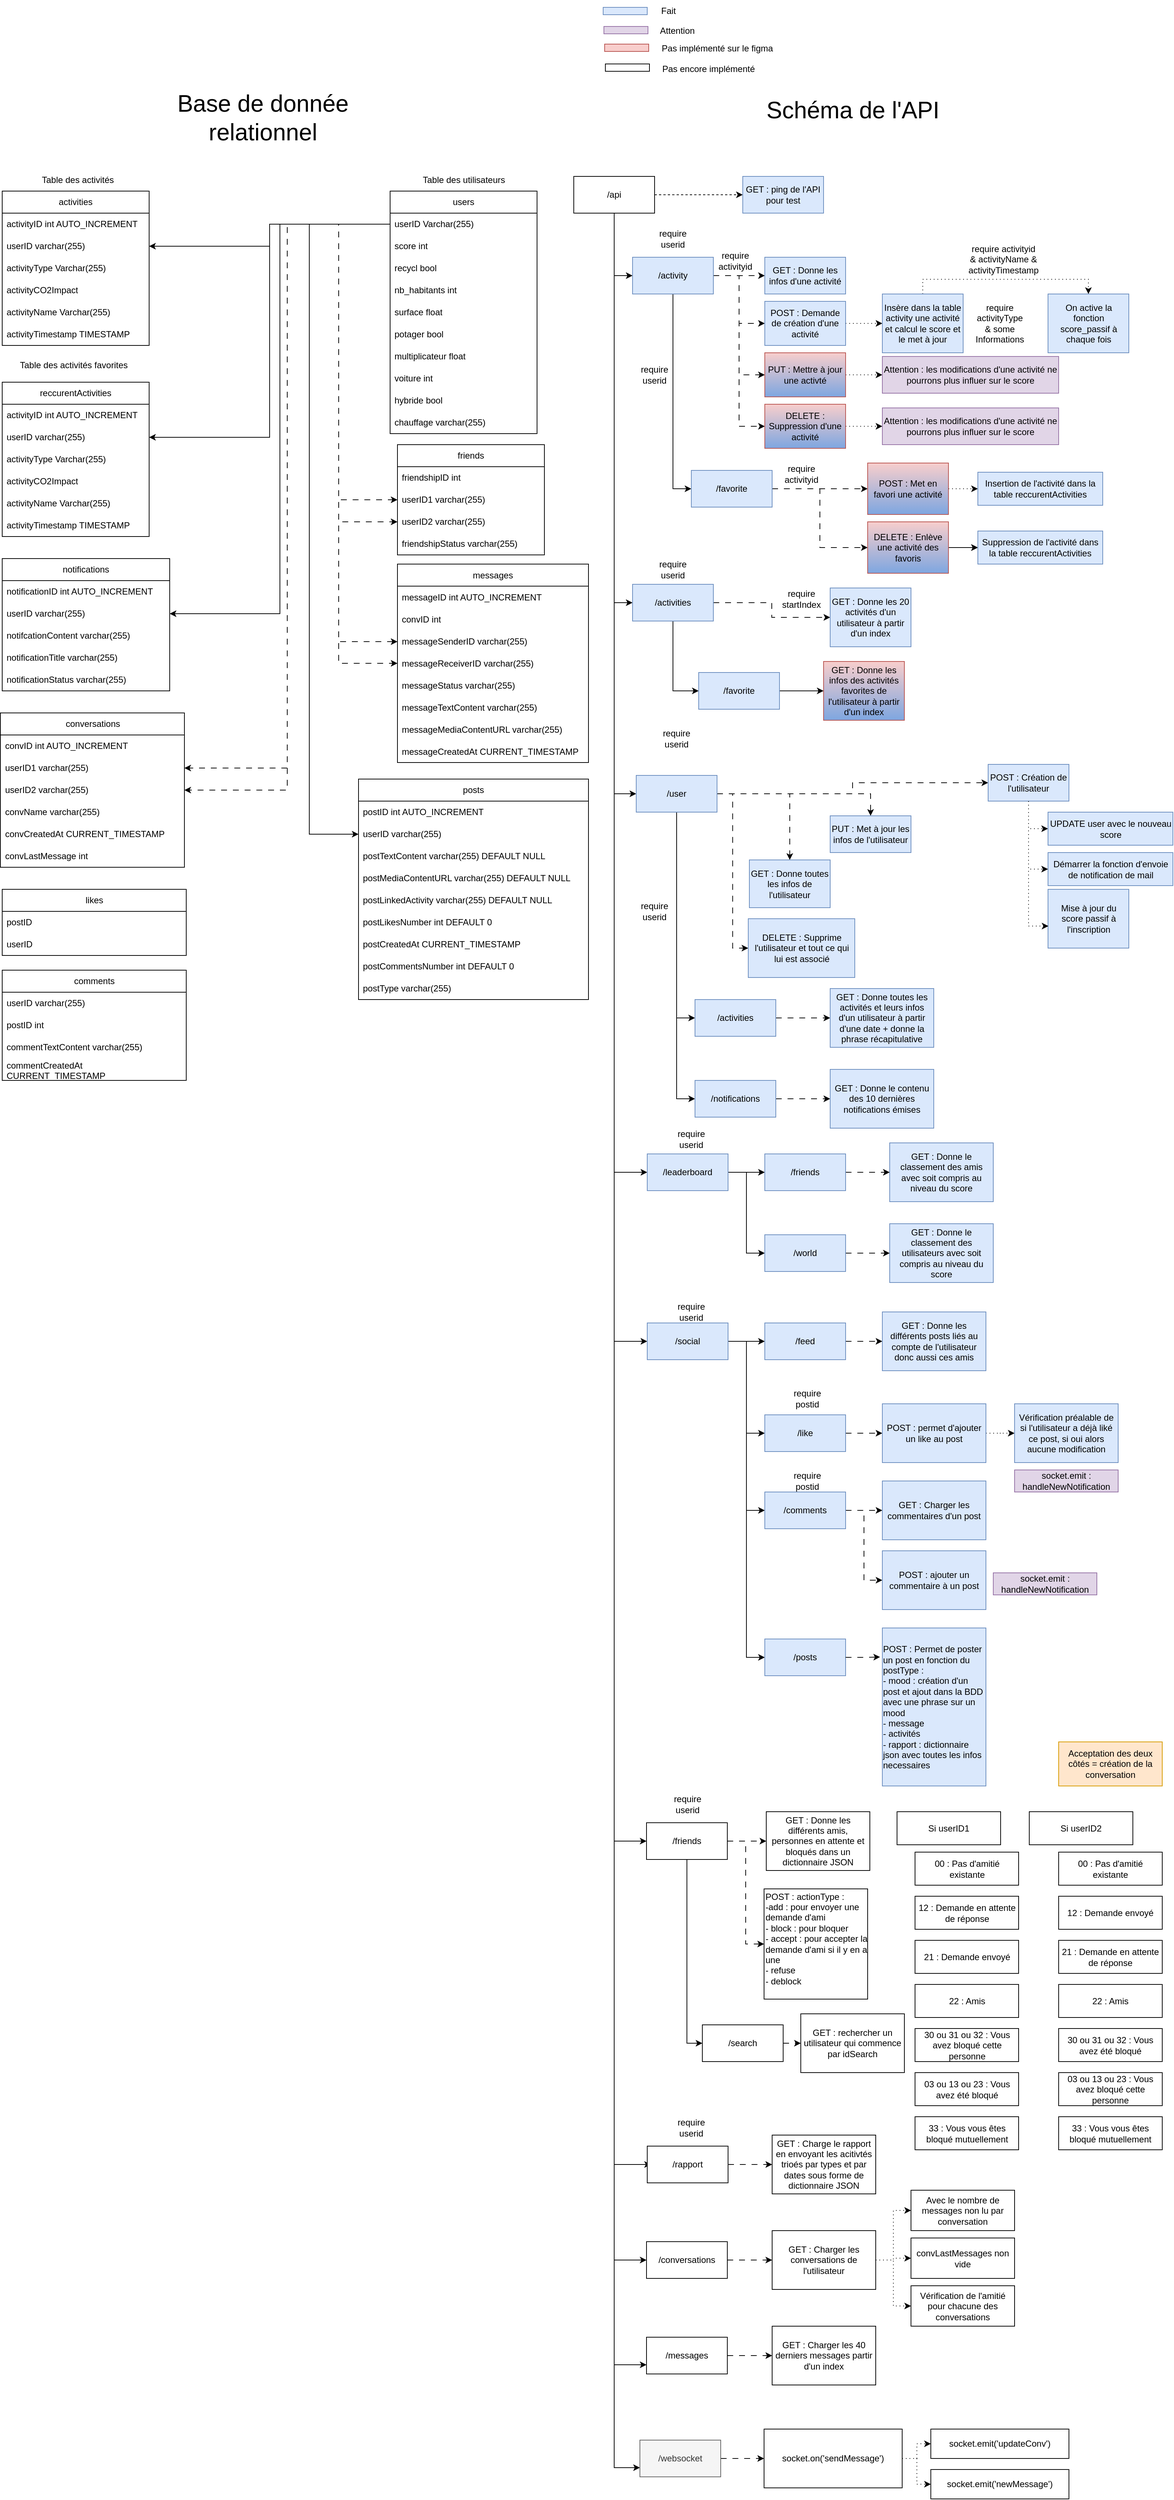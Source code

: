 <mxfile version="24.0.7" type="github">
  <diagram name="Page-1" id="jhAAQiRTMC3WOToZxg92">
    <mxGraphModel dx="2741" dy="3328" grid="1" gridSize="10" guides="1" tooltips="1" connect="1" arrows="1" fold="1" page="1" pageScale="1" pageWidth="827" pageHeight="1169" math="0" shadow="0">
      <root>
        <mxCell id="0" />
        <mxCell id="1" parent="0" />
        <mxCell id="wuqC6jIEuIp08qezgk6B-5" style="edgeStyle=orthogonalEdgeStyle;rounded=0;orthogonalLoop=1;jettySize=auto;html=1;dashed=1;" parent="1" source="wuqC6jIEuIp08qezgk6B-3" target="wuqC6jIEuIp08qezgk6B-4" edge="1">
          <mxGeometry relative="1" as="geometry" />
        </mxCell>
        <mxCell id="wuqC6jIEuIp08qezgk6B-9" style="edgeStyle=orthogonalEdgeStyle;rounded=0;orthogonalLoop=1;jettySize=auto;html=1;entryX=0;entryY=0.5;entryDx=0;entryDy=0;" parent="1" source="wuqC6jIEuIp08qezgk6B-3" target="wuqC6jIEuIp08qezgk6B-6" edge="1">
          <mxGeometry relative="1" as="geometry" />
        </mxCell>
        <mxCell id="wuqC6jIEuIp08qezgk6B-23" style="edgeStyle=orthogonalEdgeStyle;rounded=0;orthogonalLoop=1;jettySize=auto;html=1;entryX=0;entryY=0.5;entryDx=0;entryDy=0;" parent="1" source="wuqC6jIEuIp08qezgk6B-3" target="wuqC6jIEuIp08qezgk6B-22" edge="1">
          <mxGeometry relative="1" as="geometry" />
        </mxCell>
        <mxCell id="wuqC6jIEuIp08qezgk6B-60" style="edgeStyle=orthogonalEdgeStyle;rounded=0;orthogonalLoop=1;jettySize=auto;html=1;entryX=0;entryY=0.5;entryDx=0;entryDy=0;" parent="1" source="wuqC6jIEuIp08qezgk6B-3" target="wuqC6jIEuIp08qezgk6B-59" edge="1">
          <mxGeometry relative="1" as="geometry" />
        </mxCell>
        <mxCell id="wuqC6jIEuIp08qezgk6B-85" style="edgeStyle=orthogonalEdgeStyle;rounded=0;orthogonalLoop=1;jettySize=auto;html=1;entryX=0;entryY=0.5;entryDx=0;entryDy=0;" parent="1" source="wuqC6jIEuIp08qezgk6B-3" target="wuqC6jIEuIp08qezgk6B-80" edge="1">
          <mxGeometry relative="1" as="geometry" />
        </mxCell>
        <mxCell id="wuqC6jIEuIp08qezgk6B-91" style="edgeStyle=orthogonalEdgeStyle;rounded=0;orthogonalLoop=1;jettySize=auto;html=1;entryX=0;entryY=0.5;entryDx=0;entryDy=0;" parent="1" source="wuqC6jIEuIp08qezgk6B-3" target="wuqC6jIEuIp08qezgk6B-90" edge="1">
          <mxGeometry relative="1" as="geometry" />
        </mxCell>
        <mxCell id="wuqC6jIEuIp08qezgk6B-118" style="edgeStyle=orthogonalEdgeStyle;rounded=0;orthogonalLoop=1;jettySize=auto;html=1;entryX=0;entryY=0.5;entryDx=0;entryDy=0;" parent="1" source="wuqC6jIEuIp08qezgk6B-3" target="wuqC6jIEuIp08qezgk6B-117" edge="1">
          <mxGeometry relative="1" as="geometry" />
        </mxCell>
        <mxCell id="wuqC6jIEuIp08qezgk6B-153" style="edgeStyle=orthogonalEdgeStyle;rounded=0;orthogonalLoop=1;jettySize=auto;html=1;entryX=0;entryY=0.5;entryDx=0;entryDy=0;" parent="1" edge="1">
          <mxGeometry relative="1" as="geometry">
            <mxPoint x="65" y="-1100" as="sourcePoint" />
            <mxPoint x="115" y="1555" as="targetPoint" />
            <Array as="points">
              <mxPoint x="65" y="1555" />
            </Array>
          </mxGeometry>
        </mxCell>
        <mxCell id="wuqC6jIEuIp08qezgk6B-175" style="edgeStyle=orthogonalEdgeStyle;rounded=0;orthogonalLoop=1;jettySize=auto;html=1;entryX=0;entryY=0.5;entryDx=0;entryDy=0;" parent="1" source="wuqC6jIEuIp08qezgk6B-3" target="wuqC6jIEuIp08qezgk6B-157" edge="1">
          <mxGeometry relative="1" as="geometry" />
        </mxCell>
        <mxCell id="wuqC6jIEuIp08qezgk6B-176" style="edgeStyle=orthogonalEdgeStyle;rounded=0;orthogonalLoop=1;jettySize=auto;html=1;entryX=0;entryY=0.75;entryDx=0;entryDy=0;" parent="1" source="wuqC6jIEuIp08qezgk6B-3" target="wuqC6jIEuIp08qezgk6B-160" edge="1">
          <mxGeometry relative="1" as="geometry" />
        </mxCell>
        <mxCell id="wuqC6jIEuIp08qezgk6B-177" style="edgeStyle=orthogonalEdgeStyle;rounded=0;orthogonalLoop=1;jettySize=auto;html=1;entryX=0;entryY=0.75;entryDx=0;entryDy=0;" parent="1" source="wuqC6jIEuIp08qezgk6B-3" target="wuqC6jIEuIp08qezgk6B-173" edge="1">
          <mxGeometry relative="1" as="geometry" />
        </mxCell>
        <mxCell id="wuqC6jIEuIp08qezgk6B-3" value="/api" style="html=1;whiteSpace=wrap;" parent="1" vertex="1">
          <mxGeometry x="10" y="-1150" width="110" height="50" as="geometry" />
        </mxCell>
        <mxCell id="wuqC6jIEuIp08qezgk6B-4" value="GET : ping de l&#39;API pour test" style="html=1;whiteSpace=wrap;fillColor=#dae8fc;strokeColor=#6c8ebf;" parent="1" vertex="1">
          <mxGeometry x="240" y="-1150" width="110" height="50" as="geometry" />
        </mxCell>
        <mxCell id="wuqC6jIEuIp08qezgk6B-10" style="edgeStyle=orthogonalEdgeStyle;rounded=0;orthogonalLoop=1;jettySize=auto;html=1;dashed=1;dashPattern=8 8;" parent="1" source="wuqC6jIEuIp08qezgk6B-6" target="wuqC6jIEuIp08qezgk6B-7" edge="1">
          <mxGeometry relative="1" as="geometry" />
        </mxCell>
        <mxCell id="wuqC6jIEuIp08qezgk6B-11" style="edgeStyle=orthogonalEdgeStyle;rounded=0;orthogonalLoop=1;jettySize=auto;html=1;entryX=0;entryY=0.5;entryDx=0;entryDy=0;dashed=1;dashPattern=8 8;" parent="1" source="wuqC6jIEuIp08qezgk6B-6" target="wuqC6jIEuIp08qezgk6B-8" edge="1">
          <mxGeometry relative="1" as="geometry" />
        </mxCell>
        <mxCell id="wuqC6jIEuIp08qezgk6B-14" style="edgeStyle=orthogonalEdgeStyle;rounded=0;orthogonalLoop=1;jettySize=auto;html=1;entryX=0;entryY=0.5;entryDx=0;entryDy=0;dashed=1;dashPattern=8 8;" parent="1" source="wuqC6jIEuIp08qezgk6B-6" target="wuqC6jIEuIp08qezgk6B-12" edge="1">
          <mxGeometry relative="1" as="geometry" />
        </mxCell>
        <mxCell id="wuqC6jIEuIp08qezgk6B-15" style="edgeStyle=orthogonalEdgeStyle;rounded=0;orthogonalLoop=1;jettySize=auto;html=1;entryX=0;entryY=0.5;entryDx=0;entryDy=0;dashed=1;dashPattern=8 8;" parent="1" source="wuqC6jIEuIp08qezgk6B-6" target="wuqC6jIEuIp08qezgk6B-13" edge="1">
          <mxGeometry relative="1" as="geometry" />
        </mxCell>
        <mxCell id="wuqC6jIEuIp08qezgk6B-19" style="edgeStyle=orthogonalEdgeStyle;rounded=0;orthogonalLoop=1;jettySize=auto;html=1;entryX=0;entryY=0.5;entryDx=0;entryDy=0;" parent="1" source="wuqC6jIEuIp08qezgk6B-6" target="wuqC6jIEuIp08qezgk6B-16" edge="1">
          <mxGeometry relative="1" as="geometry" />
        </mxCell>
        <mxCell id="wuqC6jIEuIp08qezgk6B-6" value="/activity" style="html=1;whiteSpace=wrap;fillColor=#dae8fc;strokeColor=#6c8ebf;" parent="1" vertex="1">
          <mxGeometry x="90" y="-1040" width="110" height="50" as="geometry" />
        </mxCell>
        <mxCell id="wuqC6jIEuIp08qezgk6B-7" value="GET : Donne les infos d&#39;une activité" style="html=1;whiteSpace=wrap;fillColor=#dae8fc;strokeColor=#6c8ebf;" parent="1" vertex="1">
          <mxGeometry x="270" y="-1040" width="110" height="50" as="geometry" />
        </mxCell>
        <mxCell id="wuqC6jIEuIp08qezgk6B-39" style="edgeStyle=orthogonalEdgeStyle;rounded=0;orthogonalLoop=1;jettySize=auto;html=1;entryX=0;entryY=0.5;entryDx=0;entryDy=0;dashed=1;dashPattern=1 4;" parent="1" source="wuqC6jIEuIp08qezgk6B-8" target="wuqC6jIEuIp08qezgk6B-38" edge="1">
          <mxGeometry relative="1" as="geometry" />
        </mxCell>
        <mxCell id="wuqC6jIEuIp08qezgk6B-8" value="POST : Demande de création d&#39;une activité" style="html=1;whiteSpace=wrap;fillColor=#dae8fc;strokeColor=#6c8ebf;" parent="1" vertex="1">
          <mxGeometry x="270" y="-980" width="110" height="60" as="geometry" />
        </mxCell>
        <mxCell id="wuqC6jIEuIp08qezgk6B-41" style="edgeStyle=orthogonalEdgeStyle;rounded=0;orthogonalLoop=1;jettySize=auto;html=1;dashed=1;dashPattern=1 4;" parent="1" source="wuqC6jIEuIp08qezgk6B-12" target="wuqC6jIEuIp08qezgk6B-40" edge="1">
          <mxGeometry relative="1" as="geometry" />
        </mxCell>
        <mxCell id="wuqC6jIEuIp08qezgk6B-12" value="PUT : Mettre à jour une activté" style="html=1;whiteSpace=wrap;fillColor=#f8cecc;strokeColor=#b85450;gradientColor=#7EA6E0;" parent="1" vertex="1">
          <mxGeometry x="270" y="-910" width="110" height="60" as="geometry" />
        </mxCell>
        <mxCell id="wuqC6jIEuIp08qezgk6B-43" style="edgeStyle=orthogonalEdgeStyle;rounded=0;orthogonalLoop=1;jettySize=auto;html=1;entryX=0;entryY=0.5;entryDx=0;entryDy=0;dashed=1;dashPattern=1 4;" parent="1" source="wuqC6jIEuIp08qezgk6B-13" target="wuqC6jIEuIp08qezgk6B-42" edge="1">
          <mxGeometry relative="1" as="geometry" />
        </mxCell>
        <mxCell id="wuqC6jIEuIp08qezgk6B-13" value="DELETE : Suppression d&#39;une activité" style="html=1;whiteSpace=wrap;fillColor=#f8cecc;strokeColor=#b85450;gradientColor=#7EA6E0;" parent="1" vertex="1">
          <mxGeometry x="270" y="-840" width="110" height="60" as="geometry" />
        </mxCell>
        <mxCell id="wuqC6jIEuIp08qezgk6B-21" style="edgeStyle=orthogonalEdgeStyle;rounded=0;orthogonalLoop=1;jettySize=auto;html=1;entryX=0;entryY=0.5;entryDx=0;entryDy=0;dashed=1;dashPattern=8 8;" parent="1" source="wuqC6jIEuIp08qezgk6B-16" target="wuqC6jIEuIp08qezgk6B-18" edge="1">
          <mxGeometry relative="1" as="geometry" />
        </mxCell>
        <mxCell id="wuqC6jIEuIp08qezgk6B-33" style="edgeStyle=orthogonalEdgeStyle;rounded=0;orthogonalLoop=1;jettySize=auto;html=1;entryX=0;entryY=0.5;entryDx=0;entryDy=0;dashed=1;dashPattern=8 8;" parent="1" source="wuqC6jIEuIp08qezgk6B-16" target="wuqC6jIEuIp08qezgk6B-32" edge="1">
          <mxGeometry relative="1" as="geometry" />
        </mxCell>
        <mxCell id="wuqC6jIEuIp08qezgk6B-16" value="/favorite" style="html=1;whiteSpace=wrap;fillColor=#dae8fc;strokeColor=#6c8ebf;" parent="1" vertex="1">
          <mxGeometry x="170" y="-750" width="110" height="50" as="geometry" />
        </mxCell>
        <mxCell id="wuqC6jIEuIp08qezgk6B-48" style="edgeStyle=orthogonalEdgeStyle;rounded=0;orthogonalLoop=1;jettySize=auto;html=1;dashed=1;dashPattern=1 4;" parent="1" source="wuqC6jIEuIp08qezgk6B-18" target="wuqC6jIEuIp08qezgk6B-45" edge="1">
          <mxGeometry relative="1" as="geometry" />
        </mxCell>
        <mxCell id="wuqC6jIEuIp08qezgk6B-18" value="POST : Met en favori une activité" style="html=1;whiteSpace=wrap;fillColor=#f8cecc;strokeColor=#b85450;gradientColor=#7EA6E0;" parent="1" vertex="1">
          <mxGeometry x="410" y="-760" width="110" height="70" as="geometry" />
        </mxCell>
        <mxCell id="wuqC6jIEuIp08qezgk6B-25" style="edgeStyle=orthogonalEdgeStyle;rounded=0;orthogonalLoop=1;jettySize=auto;html=1;dashed=1;dashPattern=8 8;" parent="1" source="wuqC6jIEuIp08qezgk6B-22" target="wuqC6jIEuIp08qezgk6B-24" edge="1">
          <mxGeometry relative="1" as="geometry" />
        </mxCell>
        <mxCell id="wuqC6jIEuIp08qezgk6B-30" style="edgeStyle=orthogonalEdgeStyle;rounded=0;orthogonalLoop=1;jettySize=auto;html=1;entryX=0;entryY=0.5;entryDx=0;entryDy=0;" parent="1" source="wuqC6jIEuIp08qezgk6B-22" target="wuqC6jIEuIp08qezgk6B-29" edge="1">
          <mxGeometry relative="1" as="geometry" />
        </mxCell>
        <mxCell id="wuqC6jIEuIp08qezgk6B-22" value="/activities" style="html=1;whiteSpace=wrap;fillColor=#dae8fc;strokeColor=#6c8ebf;" parent="1" vertex="1">
          <mxGeometry x="90" y="-595" width="110" height="50" as="geometry" />
        </mxCell>
        <mxCell id="wuqC6jIEuIp08qezgk6B-24" value="GET : Donne les 20 activités d&#39;un utilisateur à partir d&#39;un index" style="html=1;whiteSpace=wrap;fillColor=#dae8fc;strokeColor=#6c8ebf;" parent="1" vertex="1">
          <mxGeometry x="359" y="-590" width="110" height="80" as="geometry" />
        </mxCell>
        <mxCell id="wuqC6jIEuIp08qezgk6B-27" value="GET : Donne les infos des activités favorites de l&#39;utilisateur à partir d&#39;un index" style="html=1;whiteSpace=wrap;fillColor=#f8cecc;strokeColor=#b85450;gradientColor=#7EA6E0;" parent="1" vertex="1">
          <mxGeometry x="350" y="-490" width="110" height="80" as="geometry" />
        </mxCell>
        <mxCell id="wuqC6jIEuIp08qezgk6B-31" style="edgeStyle=orthogonalEdgeStyle;rounded=0;orthogonalLoop=1;jettySize=auto;html=1;" parent="1" source="wuqC6jIEuIp08qezgk6B-29" target="wuqC6jIEuIp08qezgk6B-27" edge="1">
          <mxGeometry relative="1" as="geometry" />
        </mxCell>
        <mxCell id="wuqC6jIEuIp08qezgk6B-29" value="/favorite" style="html=1;whiteSpace=wrap;fillColor=#dae8fc;strokeColor=#6c8ebf;" parent="1" vertex="1">
          <mxGeometry x="180" y="-475" width="110" height="50" as="geometry" />
        </mxCell>
        <mxCell id="wuqC6jIEuIp08qezgk6B-47" style="edgeStyle=orthogonalEdgeStyle;rounded=0;orthogonalLoop=1;jettySize=auto;html=1;" parent="1" source="wuqC6jIEuIp08qezgk6B-32" target="wuqC6jIEuIp08qezgk6B-46" edge="1">
          <mxGeometry relative="1" as="geometry" />
        </mxCell>
        <mxCell id="wuqC6jIEuIp08qezgk6B-49" value="" style="edgeStyle=orthogonalEdgeStyle;rounded=0;orthogonalLoop=1;jettySize=auto;html=1;dashed=1;dashPattern=1 4;" parent="1" source="wuqC6jIEuIp08qezgk6B-32" target="wuqC6jIEuIp08qezgk6B-46" edge="1">
          <mxGeometry relative="1" as="geometry" />
        </mxCell>
        <mxCell id="wuqC6jIEuIp08qezgk6B-32" value="DELETE : Enlève une activité des favoris" style="html=1;whiteSpace=wrap;fillColor=#f8cecc;strokeColor=#b85450;gradientColor=#7EA6E0;" parent="1" vertex="1">
          <mxGeometry x="410" y="-680" width="110" height="70" as="geometry" />
        </mxCell>
        <mxCell id="wuqC6jIEuIp08qezgk6B-34" value="require userid" style="text;html=1;align=center;verticalAlign=middle;whiteSpace=wrap;rounded=0;" parent="1" vertex="1">
          <mxGeometry x="115" y="-1080" width="60" height="30" as="geometry" />
        </mxCell>
        <mxCell id="wuqC6jIEuIp08qezgk6B-35" value="require activityid" style="text;html=1;align=center;verticalAlign=middle;whiteSpace=wrap;rounded=0;" parent="1" vertex="1">
          <mxGeometry x="200" y="-1050" width="60" height="30" as="geometry" />
        </mxCell>
        <mxCell id="wuqC6jIEuIp08qezgk6B-36" value="require userid" style="text;html=1;align=center;verticalAlign=middle;whiteSpace=wrap;rounded=0;" parent="1" vertex="1">
          <mxGeometry x="90" y="-895" width="60" height="30" as="geometry" />
        </mxCell>
        <mxCell id="CAu3BEwP2BjoOPvajsjN-2" style="edgeStyle=orthogonalEdgeStyle;rounded=0;orthogonalLoop=1;jettySize=auto;html=1;entryX=0.5;entryY=0;entryDx=0;entryDy=0;dashed=1;dashPattern=1 4;" parent="1" source="wuqC6jIEuIp08qezgk6B-38" target="CAu3BEwP2BjoOPvajsjN-1" edge="1">
          <mxGeometry relative="1" as="geometry">
            <Array as="points">
              <mxPoint x="485" y="-1010" />
              <mxPoint x="711" y="-1010" />
            </Array>
          </mxGeometry>
        </mxCell>
        <mxCell id="wuqC6jIEuIp08qezgk6B-38" value="Insère dans la table activity une activité et calcul le score et le met à jour" style="html=1;whiteSpace=wrap;fillColor=#dae8fc;strokeColor=#6c8ebf;" parent="1" vertex="1">
          <mxGeometry x="430" y="-990" width="110" height="80" as="geometry" />
        </mxCell>
        <mxCell id="wuqC6jIEuIp08qezgk6B-40" value="Attention : les modifications d&#39;une activité ne pourrons plus influer sur le score" style="html=1;whiteSpace=wrap;fillColor=#e1d5e7;strokeColor=#9673a6;" parent="1" vertex="1">
          <mxGeometry x="430" y="-905" width="240" height="50" as="geometry" />
        </mxCell>
        <mxCell id="wuqC6jIEuIp08qezgk6B-42" value="Attention : les modifications d&#39;une activité ne pourrons plus influer sur le score" style="html=1;whiteSpace=wrap;fillColor=#e1d5e7;strokeColor=#9673a6;" parent="1" vertex="1">
          <mxGeometry x="430" y="-835" width="240" height="50" as="geometry" />
        </mxCell>
        <mxCell id="wuqC6jIEuIp08qezgk6B-44" value="require activityid" style="text;html=1;align=center;verticalAlign=middle;whiteSpace=wrap;rounded=0;" parent="1" vertex="1">
          <mxGeometry x="290" y="-760" width="60" height="30" as="geometry" />
        </mxCell>
        <mxCell id="wuqC6jIEuIp08qezgk6B-45" value="Insertion de l&#39;activité dans la table reccurentActivities" style="html=1;whiteSpace=wrap;fillColor=#dae8fc;strokeColor=#6c8ebf;" parent="1" vertex="1">
          <mxGeometry x="560" y="-747.5" width="170" height="45" as="geometry" />
        </mxCell>
        <mxCell id="wuqC6jIEuIp08qezgk6B-46" value="Suppression de l&#39;activité dans la table reccurentActivities" style="html=1;whiteSpace=wrap;fillColor=#dae8fc;strokeColor=#6c8ebf;" parent="1" vertex="1">
          <mxGeometry x="560" y="-667.5" width="170" height="45" as="geometry" />
        </mxCell>
        <mxCell id="wuqC6jIEuIp08qezgk6B-50" value="require userid" style="text;html=1;align=center;verticalAlign=middle;whiteSpace=wrap;rounded=0;" parent="1" vertex="1">
          <mxGeometry x="115" y="-630" width="60" height="30" as="geometry" />
        </mxCell>
        <mxCell id="wuqC6jIEuIp08qezgk6B-64" style="edgeStyle=orthogonalEdgeStyle;rounded=0;orthogonalLoop=1;jettySize=auto;html=1;dashed=1;dashPattern=8 8;" parent="1" source="wuqC6jIEuIp08qezgk6B-59" target="wuqC6jIEuIp08qezgk6B-61" edge="1">
          <mxGeometry relative="1" as="geometry" />
        </mxCell>
        <mxCell id="wuqC6jIEuIp08qezgk6B-66" style="edgeStyle=orthogonalEdgeStyle;rounded=0;orthogonalLoop=1;jettySize=auto;html=1;entryX=0;entryY=0.5;entryDx=0;entryDy=0;dashed=1;dashPattern=8 8;" parent="1" source="wuqC6jIEuIp08qezgk6B-59" target="wuqC6jIEuIp08qezgk6B-63" edge="1">
          <mxGeometry relative="1" as="geometry" />
        </mxCell>
        <mxCell id="wuqC6jIEuIp08qezgk6B-71" style="edgeStyle=orthogonalEdgeStyle;rounded=0;orthogonalLoop=1;jettySize=auto;html=1;entryX=0;entryY=0.5;entryDx=0;entryDy=0;" parent="1" source="wuqC6jIEuIp08qezgk6B-59" target="wuqC6jIEuIp08qezgk6B-69" edge="1">
          <mxGeometry relative="1" as="geometry" />
        </mxCell>
        <mxCell id="wuqC6jIEuIp08qezgk6B-78" style="edgeStyle=orthogonalEdgeStyle;rounded=0;orthogonalLoop=1;jettySize=auto;html=1;entryX=0;entryY=0.5;entryDx=0;entryDy=0;" parent="1" source="wuqC6jIEuIp08qezgk6B-59" target="wuqC6jIEuIp08qezgk6B-76" edge="1">
          <mxGeometry relative="1" as="geometry" />
        </mxCell>
        <mxCell id="iu74Z957g5xioMOJV0q_-41" style="edgeStyle=orthogonalEdgeStyle;rounded=0;orthogonalLoop=1;jettySize=auto;html=1;entryX=0.5;entryY=0;entryDx=0;entryDy=0;dashed=1;dashPattern=8 8;" parent="1" source="wuqC6jIEuIp08qezgk6B-59" target="wuqC6jIEuIp08qezgk6B-148" edge="1">
          <mxGeometry relative="1" as="geometry" />
        </mxCell>
        <mxCell id="iu74Z957g5xioMOJV0q_-42" style="edgeStyle=orthogonalEdgeStyle;rounded=0;orthogonalLoop=1;jettySize=auto;html=1;entryX=0;entryY=0.5;entryDx=0;entryDy=0;dashed=1;dashPattern=8 8;" parent="1" source="wuqC6jIEuIp08qezgk6B-59" target="wuqC6jIEuIp08qezgk6B-169" edge="1">
          <mxGeometry relative="1" as="geometry" />
        </mxCell>
        <mxCell id="wuqC6jIEuIp08qezgk6B-59" value="/user" style="html=1;whiteSpace=wrap;fillColor=#dae8fc;strokeColor=#6c8ebf;" parent="1" vertex="1">
          <mxGeometry x="95" y="-335" width="110" height="50" as="geometry" />
        </mxCell>
        <mxCell id="wuqC6jIEuIp08qezgk6B-61" value="GET : Donne toutes les infos de l&#39;utilisateur" style="html=1;whiteSpace=wrap;fillColor=#dae8fc;strokeColor=#6c8ebf;" parent="1" vertex="1">
          <mxGeometry x="249" y="-220" width="110" height="65" as="geometry" />
        </mxCell>
        <mxCell id="wuqC6jIEuIp08qezgk6B-63" value="DELETE : Supprime l&#39;utilisateur et tout ce qui lui est associé" style="html=1;whiteSpace=wrap;fillColor=#dae8fc;strokeColor=#6c8ebf;" parent="1" vertex="1">
          <mxGeometry x="247.5" y="-140" width="145" height="80" as="geometry" />
        </mxCell>
        <mxCell id="wuqC6jIEuIp08qezgk6B-72" style="edgeStyle=orthogonalEdgeStyle;rounded=0;orthogonalLoop=1;jettySize=auto;html=1;dashed=1;dashPattern=8 8;" parent="1" source="wuqC6jIEuIp08qezgk6B-69" target="wuqC6jIEuIp08qezgk6B-70" edge="1">
          <mxGeometry relative="1" as="geometry" />
        </mxCell>
        <mxCell id="wuqC6jIEuIp08qezgk6B-69" value="/activities" style="html=1;whiteSpace=wrap;fillColor=#dae8fc;strokeColor=#6c8ebf;" parent="1" vertex="1">
          <mxGeometry x="175" y="-30" width="110" height="50" as="geometry" />
        </mxCell>
        <mxCell id="wuqC6jIEuIp08qezgk6B-70" value="GET : Donne toutes les activités et leurs infos d&#39;un utilisateur à partir d&#39;une date + donne la phrase récapitulative" style="html=1;whiteSpace=wrap;fillColor=#dae8fc;strokeColor=#6c8ebf;" parent="1" vertex="1">
          <mxGeometry x="359" y="-45" width="141" height="80" as="geometry" />
        </mxCell>
        <mxCell id="wuqC6jIEuIp08qezgk6B-74" value="require userid" style="text;html=1;align=center;verticalAlign=middle;whiteSpace=wrap;rounded=0;" parent="1" vertex="1">
          <mxGeometry x="120" y="-400" width="60" height="30" as="geometry" />
        </mxCell>
        <mxCell id="wuqC6jIEuIp08qezgk6B-75" value="require userid" style="text;html=1;align=center;verticalAlign=middle;whiteSpace=wrap;rounded=0;" parent="1" vertex="1">
          <mxGeometry x="90" y="-165" width="60" height="30" as="geometry" />
        </mxCell>
        <mxCell id="wuqC6jIEuIp08qezgk6B-79" style="edgeStyle=orthogonalEdgeStyle;rounded=0;orthogonalLoop=1;jettySize=auto;html=1;dashed=1;dashPattern=8 8;" parent="1" source="wuqC6jIEuIp08qezgk6B-76" target="wuqC6jIEuIp08qezgk6B-77" edge="1">
          <mxGeometry relative="1" as="geometry" />
        </mxCell>
        <mxCell id="wuqC6jIEuIp08qezgk6B-76" value="/notifications" style="html=1;whiteSpace=wrap;fillColor=#dae8fc;strokeColor=#6c8ebf;" parent="1" vertex="1">
          <mxGeometry x="175" y="80" width="110" height="50" as="geometry" />
        </mxCell>
        <mxCell id="wuqC6jIEuIp08qezgk6B-77" value="GET : Donne le contenu des 10 dernières notifications émises" style="html=1;whiteSpace=wrap;fillColor=#dae8fc;strokeColor=#6c8ebf;" parent="1" vertex="1">
          <mxGeometry x="359" y="65" width="141" height="80" as="geometry" />
        </mxCell>
        <mxCell id="wuqC6jIEuIp08qezgk6B-86" style="edgeStyle=orthogonalEdgeStyle;rounded=0;orthogonalLoop=1;jettySize=auto;html=1;entryX=0;entryY=0.5;entryDx=0;entryDy=0;" parent="1" source="wuqC6jIEuIp08qezgk6B-80" target="wuqC6jIEuIp08qezgk6B-82" edge="1">
          <mxGeometry relative="1" as="geometry" />
        </mxCell>
        <mxCell id="wuqC6jIEuIp08qezgk6B-87" style="edgeStyle=orthogonalEdgeStyle;rounded=0;orthogonalLoop=1;jettySize=auto;html=1;entryX=0;entryY=0.5;entryDx=0;entryDy=0;" parent="1" source="wuqC6jIEuIp08qezgk6B-80" target="wuqC6jIEuIp08qezgk6B-84" edge="1">
          <mxGeometry relative="1" as="geometry" />
        </mxCell>
        <mxCell id="wuqC6jIEuIp08qezgk6B-80" value="/leaderboard" style="html=1;whiteSpace=wrap;fillColor=#dae8fc;strokeColor=#6c8ebf;" parent="1" vertex="1">
          <mxGeometry x="110" y="180" width="110" height="50" as="geometry" />
        </mxCell>
        <mxCell id="wuqC6jIEuIp08qezgk6B-81" value="GET : Donne le classement des amis avec soit compris au niveau du score" style="html=1;whiteSpace=wrap;fillColor=#dae8fc;strokeColor=#6c8ebf;" parent="1" vertex="1">
          <mxGeometry x="440" y="165" width="141" height="80" as="geometry" />
        </mxCell>
        <mxCell id="wuqC6jIEuIp08qezgk6B-88" style="edgeStyle=orthogonalEdgeStyle;rounded=0;orthogonalLoop=1;jettySize=auto;html=1;dashed=1;dashPattern=8 8;" parent="1" source="wuqC6jIEuIp08qezgk6B-82" target="wuqC6jIEuIp08qezgk6B-81" edge="1">
          <mxGeometry relative="1" as="geometry" />
        </mxCell>
        <mxCell id="wuqC6jIEuIp08qezgk6B-82" value="/friends" style="html=1;whiteSpace=wrap;fillColor=#dae8fc;strokeColor=#6c8ebf;" parent="1" vertex="1">
          <mxGeometry x="270" y="180" width="110" height="50" as="geometry" />
        </mxCell>
        <mxCell id="wuqC6jIEuIp08qezgk6B-83" value="GET : Donne le classement des utilisateurs avec soit compris au niveau du score" style="html=1;whiteSpace=wrap;fillColor=#dae8fc;strokeColor=#6c8ebf;" parent="1" vertex="1">
          <mxGeometry x="440" y="275" width="141" height="80" as="geometry" />
        </mxCell>
        <mxCell id="wuqC6jIEuIp08qezgk6B-89" style="edgeStyle=orthogonalEdgeStyle;rounded=0;orthogonalLoop=1;jettySize=auto;html=1;dashed=1;dashPattern=8 8;" parent="1" source="wuqC6jIEuIp08qezgk6B-84" target="wuqC6jIEuIp08qezgk6B-83" edge="1">
          <mxGeometry relative="1" as="geometry" />
        </mxCell>
        <mxCell id="wuqC6jIEuIp08qezgk6B-84" value="/world" style="html=1;whiteSpace=wrap;fillColor=#dae8fc;strokeColor=#6c8ebf;" parent="1" vertex="1">
          <mxGeometry x="270" y="290" width="110" height="50" as="geometry" />
        </mxCell>
        <mxCell id="wuqC6jIEuIp08qezgk6B-100" style="edgeStyle=orthogonalEdgeStyle;rounded=0;orthogonalLoop=1;jettySize=auto;html=1;entryX=0;entryY=0.5;entryDx=0;entryDy=0;" parent="1" source="wuqC6jIEuIp08qezgk6B-90" target="wuqC6jIEuIp08qezgk6B-92" edge="1">
          <mxGeometry relative="1" as="geometry" />
        </mxCell>
        <mxCell id="wuqC6jIEuIp08qezgk6B-101" style="edgeStyle=orthogonalEdgeStyle;rounded=0;orthogonalLoop=1;jettySize=auto;html=1;entryX=0;entryY=0.5;entryDx=0;entryDy=0;" parent="1" source="wuqC6jIEuIp08qezgk6B-90" target="wuqC6jIEuIp08qezgk6B-94" edge="1">
          <mxGeometry relative="1" as="geometry" />
        </mxCell>
        <mxCell id="wuqC6jIEuIp08qezgk6B-109" style="edgeStyle=orthogonalEdgeStyle;rounded=0;orthogonalLoop=1;jettySize=auto;html=1;entryX=0;entryY=0.5;entryDx=0;entryDy=0;" parent="1" source="wuqC6jIEuIp08qezgk6B-90" target="wuqC6jIEuIp08qezgk6B-105" edge="1">
          <mxGeometry relative="1" as="geometry" />
        </mxCell>
        <mxCell id="wuqC6jIEuIp08qezgk6B-115" style="edgeStyle=orthogonalEdgeStyle;rounded=0;orthogonalLoop=1;jettySize=auto;html=1;entryX=0;entryY=0.5;entryDx=0;entryDy=0;" parent="1" source="wuqC6jIEuIp08qezgk6B-90" target="wuqC6jIEuIp08qezgk6B-113" edge="1">
          <mxGeometry relative="1" as="geometry" />
        </mxCell>
        <mxCell id="wuqC6jIEuIp08qezgk6B-90" value="/social" style="html=1;whiteSpace=wrap;fillColor=#dae8fc;strokeColor=#6c8ebf;" parent="1" vertex="1">
          <mxGeometry x="110" y="410" width="110" height="50" as="geometry" />
        </mxCell>
        <mxCell id="wuqC6jIEuIp08qezgk6B-102" style="edgeStyle=orthogonalEdgeStyle;rounded=0;orthogonalLoop=1;jettySize=auto;html=1;dashed=1;dashPattern=8 8;" parent="1" source="wuqC6jIEuIp08qezgk6B-92" target="wuqC6jIEuIp08qezgk6B-93" edge="1">
          <mxGeometry relative="1" as="geometry" />
        </mxCell>
        <mxCell id="wuqC6jIEuIp08qezgk6B-92" value="/feed" style="html=1;whiteSpace=wrap;fillColor=#dae8fc;strokeColor=#6c8ebf;" parent="1" vertex="1">
          <mxGeometry x="270" y="410" width="110" height="50" as="geometry" />
        </mxCell>
        <mxCell id="wuqC6jIEuIp08qezgk6B-93" value="GET : Donne les différents posts liés au compte de l&#39;utilisateur donc aussi ces amis" style="html=1;whiteSpace=wrap;fillColor=#dae8fc;strokeColor=#6c8ebf;" parent="1" vertex="1">
          <mxGeometry x="430" y="395" width="141" height="80" as="geometry" />
        </mxCell>
        <mxCell id="wuqC6jIEuIp08qezgk6B-103" style="edgeStyle=orthogonalEdgeStyle;rounded=0;orthogonalLoop=1;jettySize=auto;html=1;entryX=0;entryY=0.5;entryDx=0;entryDy=0;dashed=1;dashPattern=8 8;" parent="1" source="wuqC6jIEuIp08qezgk6B-94" target="wuqC6jIEuIp08qezgk6B-95" edge="1">
          <mxGeometry relative="1" as="geometry" />
        </mxCell>
        <mxCell id="wuqC6jIEuIp08qezgk6B-94" value="/like" style="html=1;whiteSpace=wrap;fillColor=#dae8fc;strokeColor=#6c8ebf;" parent="1" vertex="1">
          <mxGeometry x="270" y="535" width="110" height="50" as="geometry" />
        </mxCell>
        <mxCell id="wuqC6jIEuIp08qezgk6B-104" style="edgeStyle=orthogonalEdgeStyle;rounded=0;orthogonalLoop=1;jettySize=auto;html=1;dashed=1;dashPattern=1 4;" parent="1" source="wuqC6jIEuIp08qezgk6B-95" target="wuqC6jIEuIp08qezgk6B-96" edge="1">
          <mxGeometry relative="1" as="geometry" />
        </mxCell>
        <mxCell id="wuqC6jIEuIp08qezgk6B-95" value="POST : permet d&#39;ajouter un like au post" style="html=1;whiteSpace=wrap;fillColor=#dae8fc;strokeColor=#6c8ebf;" parent="1" vertex="1">
          <mxGeometry x="430" y="520" width="141" height="80" as="geometry" />
        </mxCell>
        <mxCell id="wuqC6jIEuIp08qezgk6B-96" value="Vérification préalable de si l&#39;utilisateur a déjà liké ce post, si oui alors aucune modification" style="html=1;whiteSpace=wrap;fillColor=#dae8fc;strokeColor=#6c8ebf;" parent="1" vertex="1">
          <mxGeometry x="610" y="520" width="141" height="80" as="geometry" />
        </mxCell>
        <mxCell id="wuqC6jIEuIp08qezgk6B-97" value="require userid" style="text;html=1;align=center;verticalAlign=middle;whiteSpace=wrap;rounded=0;" parent="1" vertex="1">
          <mxGeometry x="140" y="145" width="60" height="30" as="geometry" />
        </mxCell>
        <mxCell id="wuqC6jIEuIp08qezgk6B-99" value="require userid" style="text;html=1;align=center;verticalAlign=middle;whiteSpace=wrap;rounded=0;" parent="1" vertex="1">
          <mxGeometry x="140" y="380" width="60" height="30" as="geometry" />
        </mxCell>
        <mxCell id="wuqC6jIEuIp08qezgk6B-110" style="edgeStyle=orthogonalEdgeStyle;rounded=0;orthogonalLoop=1;jettySize=auto;html=1;dashed=1;dashPattern=8 8;" parent="1" source="wuqC6jIEuIp08qezgk6B-105" target="wuqC6jIEuIp08qezgk6B-107" edge="1">
          <mxGeometry relative="1" as="geometry" />
        </mxCell>
        <mxCell id="wuqC6jIEuIp08qezgk6B-111" style="edgeStyle=orthogonalEdgeStyle;rounded=0;orthogonalLoop=1;jettySize=auto;html=1;entryX=0;entryY=0.5;entryDx=0;entryDy=0;dashed=1;dashPattern=8 8;" parent="1" source="wuqC6jIEuIp08qezgk6B-105" target="wuqC6jIEuIp08qezgk6B-108" edge="1">
          <mxGeometry relative="1" as="geometry" />
        </mxCell>
        <mxCell id="wuqC6jIEuIp08qezgk6B-105" value="/comments" style="html=1;whiteSpace=wrap;fillColor=#dae8fc;strokeColor=#6c8ebf;" parent="1" vertex="1">
          <mxGeometry x="270" y="640" width="110" height="50" as="geometry" />
        </mxCell>
        <mxCell id="wuqC6jIEuIp08qezgk6B-106" value="require postid" style="text;html=1;align=center;verticalAlign=middle;whiteSpace=wrap;rounded=0;" parent="1" vertex="1">
          <mxGeometry x="298" y="498" width="60" height="30" as="geometry" />
        </mxCell>
        <mxCell id="wuqC6jIEuIp08qezgk6B-107" value="GET : Charger les commentaires d&#39;un post" style="html=1;whiteSpace=wrap;fillColor=#dae8fc;strokeColor=#6c8ebf;" parent="1" vertex="1">
          <mxGeometry x="430" y="625" width="141" height="80" as="geometry" />
        </mxCell>
        <mxCell id="wuqC6jIEuIp08qezgk6B-108" value="POST : ajouter un commentaire à un post" style="html=1;whiteSpace=wrap;fillColor=#dae8fc;strokeColor=#6c8ebf;" parent="1" vertex="1">
          <mxGeometry x="430" y="720" width="141" height="80" as="geometry" />
        </mxCell>
        <mxCell id="wuqC6jIEuIp08qezgk6B-112" value="require postid" style="text;html=1;align=center;verticalAlign=middle;whiteSpace=wrap;rounded=0;" parent="1" vertex="1">
          <mxGeometry x="298" y="610" width="60" height="30" as="geometry" />
        </mxCell>
        <mxCell id="wuqC6jIEuIp08qezgk6B-113" value="/posts" style="html=1;whiteSpace=wrap;fillColor=#dae8fc;strokeColor=#6c8ebf;" parent="1" vertex="1">
          <mxGeometry x="270" y="840" width="110" height="50" as="geometry" />
        </mxCell>
        <mxCell id="wuqC6jIEuIp08qezgk6B-114" value="&lt;div align=&quot;left&quot;&gt;POST : Permet de poster un post en fonction du postType : &lt;br&gt;- mood : création d&#39;un post et ajout dans la BDD avec une phrase sur un mood&lt;br&gt;- message&lt;br&gt;- activités&lt;br&gt;- rapport : dictionnaire json avec toutes les infos necessaires&lt;br&gt;&lt;/div&gt;" style="html=1;whiteSpace=wrap;fillColor=#dae8fc;strokeColor=#6c8ebf;" parent="1" vertex="1">
          <mxGeometry x="430" y="825" width="141" height="215" as="geometry" />
        </mxCell>
        <mxCell id="wuqC6jIEuIp08qezgk6B-116" style="edgeStyle=orthogonalEdgeStyle;rounded=0;orthogonalLoop=1;jettySize=auto;html=1;entryX=-0.022;entryY=0.184;entryDx=0;entryDy=0;entryPerimeter=0;dashed=1;dashPattern=8 8;" parent="1" source="wuqC6jIEuIp08qezgk6B-113" target="wuqC6jIEuIp08qezgk6B-114" edge="1">
          <mxGeometry relative="1" as="geometry" />
        </mxCell>
        <mxCell id="wuqC6jIEuIp08qezgk6B-121" style="edgeStyle=orthogonalEdgeStyle;rounded=0;orthogonalLoop=1;jettySize=auto;html=1;dashed=1;dashPattern=8 8;" parent="1" source="wuqC6jIEuIp08qezgk6B-117" target="wuqC6jIEuIp08qezgk6B-119" edge="1">
          <mxGeometry relative="1" as="geometry" />
        </mxCell>
        <mxCell id="wuqC6jIEuIp08qezgk6B-143" style="edgeStyle=orthogonalEdgeStyle;rounded=0;orthogonalLoop=1;jettySize=auto;html=1;entryX=0;entryY=0.5;entryDx=0;entryDy=0;dashed=1;dashPattern=8 8;" parent="1" source="wuqC6jIEuIp08qezgk6B-117" target="wuqC6jIEuIp08qezgk6B-142" edge="1">
          <mxGeometry relative="1" as="geometry" />
        </mxCell>
        <mxCell id="wuqC6jIEuIp08qezgk6B-146" style="edgeStyle=orthogonalEdgeStyle;rounded=0;orthogonalLoop=1;jettySize=auto;html=1;entryX=0;entryY=0.5;entryDx=0;entryDy=0;" parent="1" source="wuqC6jIEuIp08qezgk6B-117" target="wuqC6jIEuIp08qezgk6B-144" edge="1">
          <mxGeometry relative="1" as="geometry" />
        </mxCell>
        <mxCell id="wuqC6jIEuIp08qezgk6B-117" value="/friends" style="html=1;whiteSpace=wrap;" parent="1" vertex="1">
          <mxGeometry x="109" y="1090" width="110" height="50" as="geometry" />
        </mxCell>
        <mxCell id="wuqC6jIEuIp08qezgk6B-119" value="GET : Donne les différents amis, personnes en attente et bloqués dans un dictionnaire JSON" style="html=1;whiteSpace=wrap;" parent="1" vertex="1">
          <mxGeometry x="272" y="1075" width="141" height="80" as="geometry" />
        </mxCell>
        <mxCell id="wuqC6jIEuIp08qezgk6B-120" value="require userid" style="text;html=1;align=center;verticalAlign=middle;whiteSpace=wrap;rounded=0;" parent="1" vertex="1">
          <mxGeometry x="135" y="1050" width="60" height="30" as="geometry" />
        </mxCell>
        <mxCell id="wuqC6jIEuIp08qezgk6B-122" value="00 : Pas d&#39;amitié existante" style="html=1;whiteSpace=wrap;" parent="1" vertex="1">
          <mxGeometry x="474.5" y="1130" width="141" height="45" as="geometry" />
        </mxCell>
        <mxCell id="wuqC6jIEuIp08qezgk6B-125" value="22 : Amis" style="html=1;whiteSpace=wrap;" parent="1" vertex="1">
          <mxGeometry x="474.5" y="1310" width="141" height="45" as="geometry" />
        </mxCell>
        <mxCell id="wuqC6jIEuIp08qezgk6B-127" value="Si userID1" style="html=1;whiteSpace=wrap;" parent="1" vertex="1">
          <mxGeometry x="450" y="1075" width="141" height="45" as="geometry" />
        </mxCell>
        <mxCell id="wuqC6jIEuIp08qezgk6B-128" value="12 : Demande en attente de réponse" style="html=1;whiteSpace=wrap;" parent="1" vertex="1">
          <mxGeometry x="474.5" y="1190" width="141" height="45" as="geometry" />
        </mxCell>
        <mxCell id="wuqC6jIEuIp08qezgk6B-129" value="21 : Demande envoyé" style="html=1;whiteSpace=wrap;" parent="1" vertex="1">
          <mxGeometry x="474.5" y="1250" width="141" height="45" as="geometry" />
        </mxCell>
        <mxCell id="wuqC6jIEuIp08qezgk6B-130" value="30 ou 31 ou 32 : Vous avez bloqué cette personne" style="html=1;whiteSpace=wrap;" parent="1" vertex="1">
          <mxGeometry x="474.5" y="1370" width="141" height="45" as="geometry" />
        </mxCell>
        <mxCell id="wuqC6jIEuIp08qezgk6B-131" value="03 ou 13 ou 23 : Vous avez été bloqué" style="html=1;whiteSpace=wrap;" parent="1" vertex="1">
          <mxGeometry x="474.5" y="1430" width="141" height="45" as="geometry" />
        </mxCell>
        <mxCell id="wuqC6jIEuIp08qezgk6B-132" value="33 : Vous vous êtes bloqué mutuellement" style="html=1;whiteSpace=wrap;" parent="1" vertex="1">
          <mxGeometry x="474.5" y="1490" width="141" height="45" as="geometry" />
        </mxCell>
        <mxCell id="wuqC6jIEuIp08qezgk6B-133" value="Si userID2" style="html=1;whiteSpace=wrap;" parent="1" vertex="1">
          <mxGeometry x="630" y="1075" width="141" height="45" as="geometry" />
        </mxCell>
        <mxCell id="wuqC6jIEuIp08qezgk6B-134" value="00 : Pas d&#39;amitié existante" style="html=1;whiteSpace=wrap;" parent="1" vertex="1">
          <mxGeometry x="670" y="1130" width="141" height="45" as="geometry" />
        </mxCell>
        <mxCell id="wuqC6jIEuIp08qezgk6B-135" value="22 : Amis" style="html=1;whiteSpace=wrap;" parent="1" vertex="1">
          <mxGeometry x="670" y="1310" width="141" height="45" as="geometry" />
        </mxCell>
        <mxCell id="wuqC6jIEuIp08qezgk6B-136" value="12 : Demande envoyé" style="html=1;whiteSpace=wrap;" parent="1" vertex="1">
          <mxGeometry x="670" y="1190" width="141" height="45" as="geometry" />
        </mxCell>
        <mxCell id="wuqC6jIEuIp08qezgk6B-137" value="21 : Demande en attente de réponse" style="html=1;whiteSpace=wrap;" parent="1" vertex="1">
          <mxGeometry x="670" y="1250" width="141" height="45" as="geometry" />
        </mxCell>
        <mxCell id="wuqC6jIEuIp08qezgk6B-138" value="30 ou 31 ou 32 : Vous avez été bloqué" style="html=1;whiteSpace=wrap;" parent="1" vertex="1">
          <mxGeometry x="670" y="1370" width="141" height="45" as="geometry" />
        </mxCell>
        <mxCell id="wuqC6jIEuIp08qezgk6B-139" value="03 ou 13 ou 23 : Vous avez bloqué cette personne" style="html=1;whiteSpace=wrap;" parent="1" vertex="1">
          <mxGeometry x="670" y="1430" width="141" height="45" as="geometry" />
        </mxCell>
        <mxCell id="wuqC6jIEuIp08qezgk6B-140" value="33 : Vous vous êtes bloqué mutuellement" style="html=1;whiteSpace=wrap;" parent="1" vertex="1">
          <mxGeometry x="670" y="1490" width="141" height="45" as="geometry" />
        </mxCell>
        <mxCell id="wuqC6jIEuIp08qezgk6B-142" value="&lt;div align=&quot;left&quot;&gt;POST : actionType : &lt;br&gt;&lt;/div&gt;&lt;div align=&quot;left&quot;&gt;-add : pour envoyer une demande d&#39;ami&lt;/div&gt;&lt;div align=&quot;left&quot;&gt;- block : pour bloquer&lt;/div&gt;&lt;div align=&quot;left&quot;&gt;- accept : pour accepter la demande d&#39;ami si il y en a une &lt;br&gt;&lt;/div&gt;&lt;div align=&quot;left&quot;&gt;- refuse&lt;/div&gt;&lt;div align=&quot;left&quot;&gt;- deblock&lt;br&gt;&lt;/div&gt;&lt;div align=&quot;left&quot;&gt;&lt;br&gt;&lt;/div&gt;" style="html=1;whiteSpace=wrap;align=left;" parent="1" vertex="1">
          <mxGeometry x="269" y="1180" width="141" height="150" as="geometry" />
        </mxCell>
        <mxCell id="wuqC6jIEuIp08qezgk6B-147" style="edgeStyle=orthogonalEdgeStyle;rounded=0;orthogonalLoop=1;jettySize=auto;html=1;entryX=0;entryY=0.5;entryDx=0;entryDy=0;dashed=1;dashPattern=8 8;" parent="1" source="wuqC6jIEuIp08qezgk6B-144" target="wuqC6jIEuIp08qezgk6B-145" edge="1">
          <mxGeometry relative="1" as="geometry" />
        </mxCell>
        <mxCell id="wuqC6jIEuIp08qezgk6B-144" value="/search" style="html=1;whiteSpace=wrap;" parent="1" vertex="1">
          <mxGeometry x="185" y="1365" width="110" height="50" as="geometry" />
        </mxCell>
        <mxCell id="wuqC6jIEuIp08qezgk6B-145" value="GET : rechercher un utilisateur qui commence par idSearch" style="html=1;whiteSpace=wrap;" parent="1" vertex="1">
          <mxGeometry x="319" y="1350" width="141" height="80" as="geometry" />
        </mxCell>
        <mxCell id="wuqC6jIEuIp08qezgk6B-148" value="PUT : Met à jour les infos de l&#39;utilisateur" style="html=1;whiteSpace=wrap;fillColor=#dae8fc;strokeColor=#6c8ebf;" parent="1" vertex="1">
          <mxGeometry x="359" y="-280" width="110" height="50" as="geometry" />
        </mxCell>
        <mxCell id="wuqC6jIEuIp08qezgk6B-154" style="edgeStyle=orthogonalEdgeStyle;rounded=0;orthogonalLoop=1;jettySize=auto;html=1;entryX=0;entryY=0.5;entryDx=0;entryDy=0;dashed=1;dashPattern=8 8;" parent="1" source="wuqC6jIEuIp08qezgk6B-150" target="wuqC6jIEuIp08qezgk6B-151" edge="1">
          <mxGeometry relative="1" as="geometry" />
        </mxCell>
        <mxCell id="wuqC6jIEuIp08qezgk6B-150" value="/rapport" style="html=1;whiteSpace=wrap;" parent="1" vertex="1">
          <mxGeometry x="110" y="1530" width="110" height="50" as="geometry" />
        </mxCell>
        <mxCell id="wuqC6jIEuIp08qezgk6B-151" value="GET : Charge le rapport en envoyant les acitivtés trioés par types et par dates sous forme de dictionnaire JSON" style="html=1;whiteSpace=wrap;" parent="1" vertex="1">
          <mxGeometry x="280" y="1515" width="141" height="80" as="geometry" />
        </mxCell>
        <mxCell id="wuqC6jIEuIp08qezgk6B-155" value="require userid" style="text;html=1;align=center;verticalAlign=middle;whiteSpace=wrap;rounded=0;" parent="1" vertex="1">
          <mxGeometry x="140" y="1490" width="60" height="30" as="geometry" />
        </mxCell>
        <mxCell id="wuqC6jIEuIp08qezgk6B-156" value="Acceptation des deux côtés = création de la conversation" style="html=1;whiteSpace=wrap;fillColor=#ffe6cc;strokeColor=#d79b00;" parent="1" vertex="1">
          <mxGeometry x="670" y="980" width="141" height="60" as="geometry" />
        </mxCell>
        <mxCell id="wuqC6jIEuIp08qezgk6B-178" style="edgeStyle=orthogonalEdgeStyle;rounded=0;orthogonalLoop=1;jettySize=auto;html=1;dashed=1;dashPattern=8 8;" parent="1" source="wuqC6jIEuIp08qezgk6B-157" target="wuqC6jIEuIp08qezgk6B-158" edge="1">
          <mxGeometry relative="1" as="geometry" />
        </mxCell>
        <mxCell id="wuqC6jIEuIp08qezgk6B-157" value="/conversations" style="html=1;whiteSpace=wrap;" parent="1" vertex="1">
          <mxGeometry x="109" y="1660" width="110" height="50" as="geometry" />
        </mxCell>
        <mxCell id="wuqC6jIEuIp08qezgk6B-180" style="edgeStyle=orthogonalEdgeStyle;rounded=0;orthogonalLoop=1;jettySize=auto;html=1;dashed=1;dashPattern=1 4;" parent="1" source="wuqC6jIEuIp08qezgk6B-158" target="wuqC6jIEuIp08qezgk6B-159" edge="1">
          <mxGeometry relative="1" as="geometry" />
        </mxCell>
        <mxCell id="wuqC6jIEuIp08qezgk6B-184" style="edgeStyle=orthogonalEdgeStyle;rounded=0;orthogonalLoop=1;jettySize=auto;html=1;entryX=0;entryY=0.5;entryDx=0;entryDy=0;dashed=1;dashPattern=1 4;" parent="1" source="wuqC6jIEuIp08qezgk6B-158" target="wuqC6jIEuIp08qezgk6B-182" edge="1">
          <mxGeometry relative="1" as="geometry" />
        </mxCell>
        <mxCell id="wuqC6jIEuIp08qezgk6B-185" style="edgeStyle=orthogonalEdgeStyle;rounded=0;orthogonalLoop=1;jettySize=auto;html=1;entryX=0;entryY=0.5;entryDx=0;entryDy=0;dashed=1;dashPattern=1 4;" parent="1" source="wuqC6jIEuIp08qezgk6B-158" target="wuqC6jIEuIp08qezgk6B-161" edge="1">
          <mxGeometry relative="1" as="geometry" />
        </mxCell>
        <mxCell id="wuqC6jIEuIp08qezgk6B-158" value="GET : Charger les conversations de l&#39;utilisateur" style="html=1;whiteSpace=wrap;" parent="1" vertex="1">
          <mxGeometry x="280" y="1645" width="141" height="80" as="geometry" />
        </mxCell>
        <mxCell id="wuqC6jIEuIp08qezgk6B-159" value="Avec le nombre de messages non lu par conversation" style="html=1;whiteSpace=wrap;" parent="1" vertex="1">
          <mxGeometry x="469" y="1590" width="141" height="55" as="geometry" />
        </mxCell>
        <mxCell id="wuqC6jIEuIp08qezgk6B-179" style="edgeStyle=orthogonalEdgeStyle;rounded=0;orthogonalLoop=1;jettySize=auto;html=1;entryX=0;entryY=0.5;entryDx=0;entryDy=0;dashed=1;dashPattern=8 8;" parent="1" source="wuqC6jIEuIp08qezgk6B-160" target="wuqC6jIEuIp08qezgk6B-162" edge="1">
          <mxGeometry relative="1" as="geometry" />
        </mxCell>
        <mxCell id="wuqC6jIEuIp08qezgk6B-160" value="/messages" style="html=1;whiteSpace=wrap;" parent="1" vertex="1">
          <mxGeometry x="109" y="1790" width="110" height="50" as="geometry" />
        </mxCell>
        <mxCell id="wuqC6jIEuIp08qezgk6B-161" value="Vérification de l&#39;amitié pour chacune des conversations" style="html=1;whiteSpace=wrap;" parent="1" vertex="1">
          <mxGeometry x="469" y="1720" width="141" height="55" as="geometry" />
        </mxCell>
        <mxCell id="wuqC6jIEuIp08qezgk6B-162" value="GET : Charger les 40 derniers messages partir d&#39;un index " style="html=1;whiteSpace=wrap;" parent="1" vertex="1">
          <mxGeometry x="280" y="1775" width="141" height="80" as="geometry" />
        </mxCell>
        <mxCell id="wuqC6jIEuIp08qezgk6B-163" value="Démarrer la fonction d&#39;envoie de notification de mail" style="html=1;whiteSpace=wrap;fillColor=#dae8fc;strokeColor=#6c8ebf;" parent="1" vertex="1">
          <mxGeometry x="655.5" y="-230" width="170" height="45" as="geometry" />
        </mxCell>
        <mxCell id="wuqC6jIEuIp08qezgk6B-166" value="require activityType &amp;amp; some Informations" style="text;html=1;align=center;verticalAlign=middle;whiteSpace=wrap;rounded=0;" parent="1" vertex="1">
          <mxGeometry x="560" y="-965" width="60" height="30" as="geometry" />
        </mxCell>
        <mxCell id="iu74Z957g5xioMOJV0q_-43" style="edgeStyle=orthogonalEdgeStyle;rounded=0;orthogonalLoop=1;jettySize=auto;html=1;entryX=0;entryY=0.5;entryDx=0;entryDy=0;dashed=1;dashPattern=1 4;" parent="1" source="wuqC6jIEuIp08qezgk6B-169" target="iu74Z957g5xioMOJV0q_-39" edge="1">
          <mxGeometry relative="1" as="geometry" />
        </mxCell>
        <mxCell id="iu74Z957g5xioMOJV0q_-44" style="edgeStyle=orthogonalEdgeStyle;rounded=0;orthogonalLoop=1;jettySize=auto;html=1;entryX=0;entryY=0.5;entryDx=0;entryDy=0;dashed=1;dashPattern=1 4;" parent="1" source="wuqC6jIEuIp08qezgk6B-169" target="wuqC6jIEuIp08qezgk6B-163" edge="1">
          <mxGeometry relative="1" as="geometry" />
        </mxCell>
        <mxCell id="wuqC6jIEuIp08qezgk6B-169" value="POST : Création de l&#39;utilisateur" style="html=1;whiteSpace=wrap;fillColor=#dae8fc;strokeColor=#6c8ebf;" parent="1" vertex="1">
          <mxGeometry x="574" y="-350" width="110" height="50" as="geometry" />
        </mxCell>
        <mxCell id="wuqC6jIEuIp08qezgk6B-190" style="edgeStyle=orthogonalEdgeStyle;rounded=0;orthogonalLoop=1;jettySize=auto;html=1;entryX=0;entryY=0.5;entryDx=0;entryDy=0;dashed=1;dashPattern=8 8;" parent="1" source="wuqC6jIEuIp08qezgk6B-173" target="wuqC6jIEuIp08qezgk6B-174" edge="1">
          <mxGeometry relative="1" as="geometry" />
        </mxCell>
        <mxCell id="wuqC6jIEuIp08qezgk6B-173" value="/websocket" style="html=1;whiteSpace=wrap;fillColor=#f5f5f5;fontColor=#333333;strokeColor=#666666;" parent="1" vertex="1">
          <mxGeometry x="100" y="1930" width="110" height="50" as="geometry" />
        </mxCell>
        <mxCell id="wuqC6jIEuIp08qezgk6B-191" style="edgeStyle=orthogonalEdgeStyle;rounded=0;orthogonalLoop=1;jettySize=auto;html=1;entryX=0;entryY=0.5;entryDx=0;entryDy=0;dashed=1;dashPattern=1 4;" parent="1" source="wuqC6jIEuIp08qezgk6B-174" target="wuqC6jIEuIp08qezgk6B-188" edge="1">
          <mxGeometry relative="1" as="geometry" />
        </mxCell>
        <mxCell id="wuqC6jIEuIp08qezgk6B-192" style="edgeStyle=orthogonalEdgeStyle;rounded=0;orthogonalLoop=1;jettySize=auto;html=1;entryX=0;entryY=0.5;entryDx=0;entryDy=0;dashed=1;dashPattern=1 4;" parent="1" source="wuqC6jIEuIp08qezgk6B-174" target="wuqC6jIEuIp08qezgk6B-189" edge="1">
          <mxGeometry relative="1" as="geometry" />
        </mxCell>
        <mxCell id="wuqC6jIEuIp08qezgk6B-174" value="socket.on(&#39;sendMessage&#39;)" style="html=1;whiteSpace=wrap;" parent="1" vertex="1">
          <mxGeometry x="269" y="1915" width="188" height="80" as="geometry" />
        </mxCell>
        <mxCell id="wuqC6jIEuIp08qezgk6B-182" value="convLastMessages non vide" style="html=1;whiteSpace=wrap;" parent="1" vertex="1">
          <mxGeometry x="469" y="1655" width="141" height="55" as="geometry" />
        </mxCell>
        <mxCell id="wuqC6jIEuIp08qezgk6B-186" value="socket.emit : handleNewNotification" style="html=1;whiteSpace=wrap;fillColor=#e1d5e7;strokeColor=#9673a6;" parent="1" vertex="1">
          <mxGeometry x="610" y="610" width="141" height="30" as="geometry" />
        </mxCell>
        <mxCell id="wuqC6jIEuIp08qezgk6B-187" value="socket.emit : handleNewNotification" style="html=1;whiteSpace=wrap;fillColor=#e1d5e7;strokeColor=#9673a6;" parent="1" vertex="1">
          <mxGeometry x="581" y="750" width="141" height="30" as="geometry" />
        </mxCell>
        <mxCell id="wuqC6jIEuIp08qezgk6B-188" value="socket.emit(&#39;updateConv&#39;)" style="html=1;whiteSpace=wrap;" parent="1" vertex="1">
          <mxGeometry x="496" y="1915" width="188" height="40" as="geometry" />
        </mxCell>
        <mxCell id="wuqC6jIEuIp08qezgk6B-189" value="socket.emit(&#39;newMessage&#39;)" style="html=1;whiteSpace=wrap;" parent="1" vertex="1">
          <mxGeometry x="496" y="1970" width="188" height="40" as="geometry" />
        </mxCell>
        <mxCell id="CAu3BEwP2BjoOPvajsjN-1" value="On active la fonction score_passif à chaque fois" style="html=1;whiteSpace=wrap;fillColor=#dae8fc;strokeColor=#6c8ebf;" parent="1" vertex="1">
          <mxGeometry x="655.5" y="-990" width="110" height="80" as="geometry" />
        </mxCell>
        <mxCell id="CAu3BEwP2BjoOPvajsjN-3" value="&lt;font style=&quot;font-size: 12px;&quot;&gt;require activityid &amp;amp; activityName &amp;amp; activityTimestamp&lt;/font&gt;" style="text;html=1;align=center;verticalAlign=middle;whiteSpace=wrap;rounded=0;strokeWidth=1;" parent="1" vertex="1">
          <mxGeometry x="570" y="-1070" width="50" height="65" as="geometry" />
        </mxCell>
        <mxCell id="iu74Z957g5xioMOJV0q_-1" value="activities" style="swimlane;fontStyle=0;childLayout=stackLayout;horizontal=1;startSize=30;horizontalStack=0;resizeParent=1;resizeParentMax=0;resizeLast=0;collapsible=1;marginBottom=0;whiteSpace=wrap;html=1;" parent="1" vertex="1">
          <mxGeometry x="-768" y="-1130" width="200" height="210" as="geometry" />
        </mxCell>
        <mxCell id="iu74Z957g5xioMOJV0q_-2" value="activityID int AUTO_INCREMENT" style="text;strokeColor=none;fillColor=none;align=left;verticalAlign=middle;spacingLeft=4;spacingRight=4;overflow=hidden;points=[[0,0.5],[1,0.5]];portConstraint=eastwest;rotatable=0;whiteSpace=wrap;html=1;" parent="iu74Z957g5xioMOJV0q_-1" vertex="1">
          <mxGeometry y="30" width="200" height="30" as="geometry" />
        </mxCell>
        <mxCell id="iu74Z957g5xioMOJV0q_-3" value="userID varchar(255)" style="text;strokeColor=none;fillColor=none;align=left;verticalAlign=middle;spacingLeft=4;spacingRight=4;overflow=hidden;points=[[0,0.5],[1,0.5]];portConstraint=eastwest;rotatable=0;whiteSpace=wrap;html=1;" parent="iu74Z957g5xioMOJV0q_-1" vertex="1">
          <mxGeometry y="60" width="200" height="30" as="geometry" />
        </mxCell>
        <mxCell id="iu74Z957g5xioMOJV0q_-4" value="activityType Varchar(255)" style="text;strokeColor=none;fillColor=none;align=left;verticalAlign=middle;spacingLeft=4;spacingRight=4;overflow=hidden;points=[[0,0.5],[1,0.5]];portConstraint=eastwest;rotatable=0;whiteSpace=wrap;html=1;" parent="iu74Z957g5xioMOJV0q_-1" vertex="1">
          <mxGeometry y="90" width="200" height="30" as="geometry" />
        </mxCell>
        <mxCell id="iu74Z957g5xioMOJV0q_-9" value="activityCO2Impact" style="text;strokeColor=none;fillColor=none;align=left;verticalAlign=middle;spacingLeft=4;spacingRight=4;overflow=hidden;points=[[0,0.5],[1,0.5]];portConstraint=eastwest;rotatable=0;whiteSpace=wrap;html=1;" parent="iu74Z957g5xioMOJV0q_-1" vertex="1">
          <mxGeometry y="120" width="200" height="30" as="geometry" />
        </mxCell>
        <mxCell id="iu74Z957g5xioMOJV0q_-7" value="activityName Varchar(255)" style="text;strokeColor=none;fillColor=none;align=left;verticalAlign=middle;spacingLeft=4;spacingRight=4;overflow=hidden;points=[[0,0.5],[1,0.5]];portConstraint=eastwest;rotatable=0;whiteSpace=wrap;html=1;" parent="iu74Z957g5xioMOJV0q_-1" vertex="1">
          <mxGeometry y="150" width="200" height="30" as="geometry" />
        </mxCell>
        <mxCell id="iu74Z957g5xioMOJV0q_-8" value="activityTimestamp TIMESTAMP" style="text;strokeColor=none;fillColor=none;align=left;verticalAlign=middle;spacingLeft=4;spacingRight=4;overflow=hidden;points=[[0,0.5],[1,0.5]];portConstraint=eastwest;rotatable=0;whiteSpace=wrap;html=1;" parent="iu74Z957g5xioMOJV0q_-1" vertex="1">
          <mxGeometry y="180" width="200" height="30" as="geometry" />
        </mxCell>
        <mxCell id="iu74Z957g5xioMOJV0q_-5" value="&lt;font style=&quot;font-size: 32px;&quot;&gt;Schéma de l&#39;API&lt;/font&gt;" style="text;html=1;align=center;verticalAlign=middle;whiteSpace=wrap;rounded=0;" parent="1" vertex="1">
          <mxGeometry x="234.5" y="-1280" width="310" height="80" as="geometry" />
        </mxCell>
        <mxCell id="iu74Z957g5xioMOJV0q_-6" value="&lt;font style=&quot;font-size: 32px;&quot;&gt;Base de donnée relationnel&lt;/font&gt;" style="text;html=1;align=center;verticalAlign=middle;whiteSpace=wrap;rounded=0;" parent="1" vertex="1">
          <mxGeometry x="-568" y="-1270" width="310" height="80" as="geometry" />
        </mxCell>
        <mxCell id="iu74Z957g5xioMOJV0q_-13" value="users" style="swimlane;fontStyle=0;childLayout=stackLayout;horizontal=1;startSize=30;horizontalStack=0;resizeParent=1;resizeParentMax=0;resizeLast=0;collapsible=1;marginBottom=0;whiteSpace=wrap;html=1;" parent="1" vertex="1">
          <mxGeometry x="-240" y="-1130" width="200" height="330" as="geometry" />
        </mxCell>
        <mxCell id="iu74Z957g5xioMOJV0q_-14" value="userID Varchar(255)" style="text;strokeColor=none;fillColor=none;align=left;verticalAlign=middle;spacingLeft=4;spacingRight=4;overflow=hidden;points=[[0,0.5],[1,0.5]];portConstraint=eastwest;rotatable=0;whiteSpace=wrap;html=1;" parent="iu74Z957g5xioMOJV0q_-13" vertex="1">
          <mxGeometry y="30" width="200" height="30" as="geometry" />
        </mxCell>
        <mxCell id="iu74Z957g5xioMOJV0q_-15" value="score int" style="text;strokeColor=none;fillColor=none;align=left;verticalAlign=middle;spacingLeft=4;spacingRight=4;overflow=hidden;points=[[0,0.5],[1,0.5]];portConstraint=eastwest;rotatable=0;whiteSpace=wrap;html=1;" parent="iu74Z957g5xioMOJV0q_-13" vertex="1">
          <mxGeometry y="60" width="200" height="30" as="geometry" />
        </mxCell>
        <mxCell id="iu74Z957g5xioMOJV0q_-16" value="recycl bool" style="text;strokeColor=none;fillColor=none;align=left;verticalAlign=middle;spacingLeft=4;spacingRight=4;overflow=hidden;points=[[0,0.5],[1,0.5]];portConstraint=eastwest;rotatable=0;whiteSpace=wrap;html=1;" parent="iu74Z957g5xioMOJV0q_-13" vertex="1">
          <mxGeometry y="90" width="200" height="30" as="geometry" />
        </mxCell>
        <mxCell id="iu74Z957g5xioMOJV0q_-17" value="nb_habitants int" style="text;strokeColor=none;fillColor=none;align=left;verticalAlign=middle;spacingLeft=4;spacingRight=4;overflow=hidden;points=[[0,0.5],[1,0.5]];portConstraint=eastwest;rotatable=0;whiteSpace=wrap;html=1;" parent="iu74Z957g5xioMOJV0q_-13" vertex="1">
          <mxGeometry y="120" width="200" height="30" as="geometry" />
        </mxCell>
        <mxCell id="iu74Z957g5xioMOJV0q_-18" value="surface float" style="text;strokeColor=none;fillColor=none;align=left;verticalAlign=middle;spacingLeft=4;spacingRight=4;overflow=hidden;points=[[0,0.5],[1,0.5]];portConstraint=eastwest;rotatable=0;whiteSpace=wrap;html=1;" parent="iu74Z957g5xioMOJV0q_-13" vertex="1">
          <mxGeometry y="150" width="200" height="30" as="geometry" />
        </mxCell>
        <mxCell id="iu74Z957g5xioMOJV0q_-19" value="potager bool" style="text;strokeColor=none;fillColor=none;align=left;verticalAlign=middle;spacingLeft=4;spacingRight=4;overflow=hidden;points=[[0,0.5],[1,0.5]];portConstraint=eastwest;rotatable=0;whiteSpace=wrap;html=1;" parent="iu74Z957g5xioMOJV0q_-13" vertex="1">
          <mxGeometry y="180" width="200" height="30" as="geometry" />
        </mxCell>
        <mxCell id="iu74Z957g5xioMOJV0q_-20" value="multiplicateur float" style="text;strokeColor=none;fillColor=none;align=left;verticalAlign=middle;spacingLeft=4;spacingRight=4;overflow=hidden;points=[[0,0.5],[1,0.5]];portConstraint=eastwest;rotatable=0;whiteSpace=wrap;html=1;" parent="iu74Z957g5xioMOJV0q_-13" vertex="1">
          <mxGeometry y="210" width="200" height="30" as="geometry" />
        </mxCell>
        <mxCell id="eBHFEck8xo7xaAXGFLvW-1" value="voiture int" style="text;strokeColor=none;fillColor=none;align=left;verticalAlign=middle;spacingLeft=4;spacingRight=4;overflow=hidden;points=[[0,0.5],[1,0.5]];portConstraint=eastwest;rotatable=0;whiteSpace=wrap;html=1;" parent="iu74Z957g5xioMOJV0q_-13" vertex="1">
          <mxGeometry y="240" width="200" height="30" as="geometry" />
        </mxCell>
        <mxCell id="eBHFEck8xo7xaAXGFLvW-2" value="hybride bool" style="text;strokeColor=none;fillColor=none;align=left;verticalAlign=middle;spacingLeft=4;spacingRight=4;overflow=hidden;points=[[0,0.5],[1,0.5]];portConstraint=eastwest;rotatable=0;whiteSpace=wrap;html=1;" parent="iu74Z957g5xioMOJV0q_-13" vertex="1">
          <mxGeometry y="270" width="200" height="30" as="geometry" />
        </mxCell>
        <mxCell id="qw757Y5fhRMVRlfdcRwc-1" value="chauffage varchar(255)" style="text;strokeColor=none;fillColor=none;align=left;verticalAlign=middle;spacingLeft=4;spacingRight=4;overflow=hidden;points=[[0,0.5],[1,0.5]];portConstraint=eastwest;rotatable=0;whiteSpace=wrap;html=1;" parent="iu74Z957g5xioMOJV0q_-13" vertex="1">
          <mxGeometry y="300" width="200" height="30" as="geometry" />
        </mxCell>
        <mxCell id="iu74Z957g5xioMOJV0q_-21" value="reccurentActivities" style="swimlane;fontStyle=0;childLayout=stackLayout;horizontal=1;startSize=30;horizontalStack=0;resizeParent=1;resizeParentMax=0;resizeLast=0;collapsible=1;marginBottom=0;whiteSpace=wrap;html=1;" parent="1" vertex="1">
          <mxGeometry x="-768" y="-870" width="200" height="210" as="geometry" />
        </mxCell>
        <mxCell id="iu74Z957g5xioMOJV0q_-22" value="activityID int AUTO_INCREMENT" style="text;strokeColor=none;fillColor=none;align=left;verticalAlign=middle;spacingLeft=4;spacingRight=4;overflow=hidden;points=[[0,0.5],[1,0.5]];portConstraint=eastwest;rotatable=0;whiteSpace=wrap;html=1;" parent="iu74Z957g5xioMOJV0q_-21" vertex="1">
          <mxGeometry y="30" width="200" height="30" as="geometry" />
        </mxCell>
        <mxCell id="iu74Z957g5xioMOJV0q_-23" value="userID varchar(255)" style="text;strokeColor=none;fillColor=none;align=left;verticalAlign=middle;spacingLeft=4;spacingRight=4;overflow=hidden;points=[[0,0.5],[1,0.5]];portConstraint=eastwest;rotatable=0;whiteSpace=wrap;html=1;" parent="iu74Z957g5xioMOJV0q_-21" vertex="1">
          <mxGeometry y="60" width="200" height="30" as="geometry" />
        </mxCell>
        <mxCell id="iu74Z957g5xioMOJV0q_-24" value="activityType Varchar(255)" style="text;strokeColor=none;fillColor=none;align=left;verticalAlign=middle;spacingLeft=4;spacingRight=4;overflow=hidden;points=[[0,0.5],[1,0.5]];portConstraint=eastwest;rotatable=0;whiteSpace=wrap;html=1;" parent="iu74Z957g5xioMOJV0q_-21" vertex="1">
          <mxGeometry y="90" width="200" height="30" as="geometry" />
        </mxCell>
        <mxCell id="iu74Z957g5xioMOJV0q_-25" value="activityCO2Impact" style="text;strokeColor=none;fillColor=none;align=left;verticalAlign=middle;spacingLeft=4;spacingRight=4;overflow=hidden;points=[[0,0.5],[1,0.5]];portConstraint=eastwest;rotatable=0;whiteSpace=wrap;html=1;" parent="iu74Z957g5xioMOJV0q_-21" vertex="1">
          <mxGeometry y="120" width="200" height="30" as="geometry" />
        </mxCell>
        <mxCell id="iu74Z957g5xioMOJV0q_-26" value="activityName Varchar(255)" style="text;strokeColor=none;fillColor=none;align=left;verticalAlign=middle;spacingLeft=4;spacingRight=4;overflow=hidden;points=[[0,0.5],[1,0.5]];portConstraint=eastwest;rotatable=0;whiteSpace=wrap;html=1;" parent="iu74Z957g5xioMOJV0q_-21" vertex="1">
          <mxGeometry y="150" width="200" height="30" as="geometry" />
        </mxCell>
        <mxCell id="iu74Z957g5xioMOJV0q_-27" value="activityTimestamp TIMESTAMP" style="text;strokeColor=none;fillColor=none;align=left;verticalAlign=middle;spacingLeft=4;spacingRight=4;overflow=hidden;points=[[0,0.5],[1,0.5]];portConstraint=eastwest;rotatable=0;whiteSpace=wrap;html=1;" parent="iu74Z957g5xioMOJV0q_-21" vertex="1">
          <mxGeometry y="180" width="200" height="30" as="geometry" />
        </mxCell>
        <mxCell id="iu74Z957g5xioMOJV0q_-28" style="edgeStyle=orthogonalEdgeStyle;rounded=0;orthogonalLoop=1;jettySize=auto;html=1;" parent="1" source="iu74Z957g5xioMOJV0q_-14" target="iu74Z957g5xioMOJV0q_-3" edge="1">
          <mxGeometry relative="1" as="geometry" />
        </mxCell>
        <mxCell id="iu74Z957g5xioMOJV0q_-29" style="edgeStyle=orthogonalEdgeStyle;rounded=0;orthogonalLoop=1;jettySize=auto;html=1;" parent="1" source="iu74Z957g5xioMOJV0q_-14" target="iu74Z957g5xioMOJV0q_-23" edge="1">
          <mxGeometry relative="1" as="geometry" />
        </mxCell>
        <mxCell id="iu74Z957g5xioMOJV0q_-30" value="Table des activités" style="text;html=1;align=center;verticalAlign=middle;whiteSpace=wrap;rounded=0;" parent="1" vertex="1">
          <mxGeometry x="-730" y="-1160" width="130" height="30" as="geometry" />
        </mxCell>
        <mxCell id="iu74Z957g5xioMOJV0q_-31" value="Table des activités favorites" style="text;html=1;align=center;verticalAlign=middle;whiteSpace=wrap;rounded=0;" parent="1" vertex="1">
          <mxGeometry x="-752" y="-908" width="163" height="30" as="geometry" />
        </mxCell>
        <mxCell id="iu74Z957g5xioMOJV0q_-32" value="Table des utilisateurs" style="text;html=1;align=center;verticalAlign=middle;whiteSpace=wrap;rounded=0;" parent="1" vertex="1">
          <mxGeometry x="-221.5" y="-1160" width="163" height="30" as="geometry" />
        </mxCell>
        <mxCell id="iu74Z957g5xioMOJV0q_-33" value="require startIndex" style="text;html=1;align=center;verticalAlign=middle;whiteSpace=wrap;rounded=0;" parent="1" vertex="1">
          <mxGeometry x="290" y="-590" width="60" height="30" as="geometry" />
        </mxCell>
        <mxCell id="iu74Z957g5xioMOJV0q_-38" value="Mise à jour du score passif à l&#39;inscription" style="html=1;whiteSpace=wrap;fillColor=#dae8fc;strokeColor=#6c8ebf;" parent="1" vertex="1">
          <mxGeometry x="655.5" y="-180" width="110" height="80" as="geometry" />
        </mxCell>
        <mxCell id="iu74Z957g5xioMOJV0q_-39" value="UPDATE user avec le nouveau score" style="html=1;whiteSpace=wrap;fillColor=#dae8fc;strokeColor=#6c8ebf;" parent="1" vertex="1">
          <mxGeometry x="655.5" y="-285" width="170" height="45" as="geometry" />
        </mxCell>
        <mxCell id="iu74Z957g5xioMOJV0q_-45" style="edgeStyle=orthogonalEdgeStyle;rounded=0;orthogonalLoop=1;jettySize=auto;html=1;entryX=0.005;entryY=0.625;entryDx=0;entryDy=0;entryPerimeter=0;dashed=1;dashPattern=1 4;" parent="1" source="wuqC6jIEuIp08qezgk6B-169" target="iu74Z957g5xioMOJV0q_-38" edge="1">
          <mxGeometry relative="1" as="geometry" />
        </mxCell>
        <mxCell id="OyTrl3YanEYAb8G0FhGF-1" value="" style="rounded=0;whiteSpace=wrap;html=1;fillColor=#dae8fc;strokeColor=#6c8ebf;" parent="1" vertex="1">
          <mxGeometry x="50" y="-1380" width="60" height="10" as="geometry" />
        </mxCell>
        <mxCell id="OyTrl3YanEYAb8G0FhGF-2" value="Fait" style="text;html=1;align=center;verticalAlign=middle;whiteSpace=wrap;rounded=0;" parent="1" vertex="1">
          <mxGeometry x="109" y="-1390" width="60" height="30" as="geometry" />
        </mxCell>
        <mxCell id="OyTrl3YanEYAb8G0FhGF-3" value="" style="rounded=0;whiteSpace=wrap;html=1;fillColor=#e1d5e7;strokeColor=#9673a6;" parent="1" vertex="1">
          <mxGeometry x="51" y="-1354" width="60" height="10" as="geometry" />
        </mxCell>
        <mxCell id="OyTrl3YanEYAb8G0FhGF-4" value="Attention" style="text;html=1;align=center;verticalAlign=middle;whiteSpace=wrap;rounded=0;" parent="1" vertex="1">
          <mxGeometry x="121" y="-1363" width="60" height="30" as="geometry" />
        </mxCell>
        <mxCell id="OyTrl3YanEYAb8G0FhGF-5" value="" style="rounded=0;whiteSpace=wrap;html=1;fillColor=#f8cecc;strokeColor=#b85450;" parent="1" vertex="1">
          <mxGeometry x="52" y="-1330" width="60" height="10" as="geometry" />
        </mxCell>
        <mxCell id="OyTrl3YanEYAb8G0FhGF-6" value="Pas implémenté sur le figma" style="text;html=1;align=center;verticalAlign=middle;whiteSpace=wrap;rounded=0;" parent="1" vertex="1">
          <mxGeometry x="121" y="-1339" width="169" height="30" as="geometry" />
        </mxCell>
        <mxCell id="OyTrl3YanEYAb8G0FhGF-7" value="" style="rounded=0;whiteSpace=wrap;html=1;" parent="1" vertex="1">
          <mxGeometry x="53" y="-1303" width="60" height="10" as="geometry" />
        </mxCell>
        <mxCell id="OyTrl3YanEYAb8G0FhGF-8" value="Pas encore implémenté" style="text;html=1;align=center;verticalAlign=middle;whiteSpace=wrap;rounded=0;" parent="1" vertex="1">
          <mxGeometry x="109" y="-1311" width="169" height="30" as="geometry" />
        </mxCell>
        <mxCell id="eBHFEck8xo7xaAXGFLvW-3" value="friends" style="swimlane;fontStyle=0;childLayout=stackLayout;horizontal=1;startSize=30;horizontalStack=0;resizeParent=1;resizeParentMax=0;resizeLast=0;collapsible=1;marginBottom=0;whiteSpace=wrap;html=1;" parent="1" vertex="1">
          <mxGeometry x="-230" y="-785" width="200" height="150" as="geometry" />
        </mxCell>
        <mxCell id="eBHFEck8xo7xaAXGFLvW-4" value="friendshipID int" style="text;strokeColor=none;fillColor=none;align=left;verticalAlign=middle;spacingLeft=4;spacingRight=4;overflow=hidden;points=[[0,0.5],[1,0.5]];portConstraint=eastwest;rotatable=0;whiteSpace=wrap;html=1;" parent="eBHFEck8xo7xaAXGFLvW-3" vertex="1">
          <mxGeometry y="30" width="200" height="30" as="geometry" />
        </mxCell>
        <mxCell id="eBHFEck8xo7xaAXGFLvW-5" value="userID1 varchar(255)" style="text;strokeColor=none;fillColor=none;align=left;verticalAlign=middle;spacingLeft=4;spacingRight=4;overflow=hidden;points=[[0,0.5],[1,0.5]];portConstraint=eastwest;rotatable=0;whiteSpace=wrap;html=1;" parent="eBHFEck8xo7xaAXGFLvW-3" vertex="1">
          <mxGeometry y="60" width="200" height="30" as="geometry" />
        </mxCell>
        <mxCell id="eBHFEck8xo7xaAXGFLvW-10" value="userID2 varchar(255)" style="text;strokeColor=none;fillColor=none;align=left;verticalAlign=middle;spacingLeft=4;spacingRight=4;overflow=hidden;points=[[0,0.5],[1,0.5]];portConstraint=eastwest;rotatable=0;whiteSpace=wrap;html=1;" parent="eBHFEck8xo7xaAXGFLvW-3" vertex="1">
          <mxGeometry y="90" width="200" height="30" as="geometry" />
        </mxCell>
        <mxCell id="eBHFEck8xo7xaAXGFLvW-11" value="friendshipStatus varchar(255) " style="text;strokeColor=none;fillColor=none;align=left;verticalAlign=middle;spacingLeft=4;spacingRight=4;overflow=hidden;points=[[0,0.5],[1,0.5]];portConstraint=eastwest;rotatable=0;whiteSpace=wrap;html=1;" parent="eBHFEck8xo7xaAXGFLvW-3" vertex="1">
          <mxGeometry y="120" width="200" height="30" as="geometry" />
        </mxCell>
        <mxCell id="eBHFEck8xo7xaAXGFLvW-12" style="edgeStyle=orthogonalEdgeStyle;rounded=0;orthogonalLoop=1;jettySize=auto;html=1;dashed=1;dashPattern=8 8;" parent="1" source="iu74Z957g5xioMOJV0q_-14" target="eBHFEck8xo7xaAXGFLvW-10" edge="1">
          <mxGeometry relative="1" as="geometry">
            <Array as="points">
              <mxPoint x="-310" y="-1085" />
              <mxPoint x="-310" y="-680" />
            </Array>
          </mxGeometry>
        </mxCell>
        <mxCell id="eBHFEck8xo7xaAXGFLvW-13" style="edgeStyle=orthogonalEdgeStyle;rounded=0;orthogonalLoop=1;jettySize=auto;html=1;dashed=1;dashPattern=8 8;" parent="1" source="iu74Z957g5xioMOJV0q_-14" target="eBHFEck8xo7xaAXGFLvW-5" edge="1">
          <mxGeometry relative="1" as="geometry">
            <Array as="points">
              <mxPoint x="-310" y="-1085" />
              <mxPoint x="-310" y="-710" />
            </Array>
          </mxGeometry>
        </mxCell>
        <mxCell id="qw757Y5fhRMVRlfdcRwc-2" value="notifications" style="swimlane;fontStyle=0;childLayout=stackLayout;horizontal=1;startSize=30;horizontalStack=0;resizeParent=1;resizeParentMax=0;resizeLast=0;collapsible=1;marginBottom=0;whiteSpace=wrap;html=1;" parent="1" vertex="1">
          <mxGeometry x="-768" y="-630" width="228" height="180" as="geometry" />
        </mxCell>
        <mxCell id="qw757Y5fhRMVRlfdcRwc-3" value="notificationID int AUTO_INCREMENT" style="text;strokeColor=none;fillColor=none;align=left;verticalAlign=middle;spacingLeft=4;spacingRight=4;overflow=hidden;points=[[0,0.5],[1,0.5]];portConstraint=eastwest;rotatable=0;whiteSpace=wrap;html=1;" parent="qw757Y5fhRMVRlfdcRwc-2" vertex="1">
          <mxGeometry y="30" width="228" height="30" as="geometry" />
        </mxCell>
        <mxCell id="qw757Y5fhRMVRlfdcRwc-4" value="userID varchar(255)" style="text;strokeColor=none;fillColor=none;align=left;verticalAlign=middle;spacingLeft=4;spacingRight=4;overflow=hidden;points=[[0,0.5],[1,0.5]];portConstraint=eastwest;rotatable=0;whiteSpace=wrap;html=1;" parent="qw757Y5fhRMVRlfdcRwc-2" vertex="1">
          <mxGeometry y="60" width="228" height="30" as="geometry" />
        </mxCell>
        <mxCell id="qw757Y5fhRMVRlfdcRwc-5" value="notifcationContent varchar(255)" style="text;strokeColor=none;fillColor=none;align=left;verticalAlign=middle;spacingLeft=4;spacingRight=4;overflow=hidden;points=[[0,0.5],[1,0.5]];portConstraint=eastwest;rotatable=0;whiteSpace=wrap;html=1;" parent="qw757Y5fhRMVRlfdcRwc-2" vertex="1">
          <mxGeometry y="90" width="228" height="30" as="geometry" />
        </mxCell>
        <mxCell id="qw757Y5fhRMVRlfdcRwc-6" value="notificationTitle varchar(255)" style="text;strokeColor=none;fillColor=none;align=left;verticalAlign=middle;spacingLeft=4;spacingRight=4;overflow=hidden;points=[[0,0.5],[1,0.5]];portConstraint=eastwest;rotatable=0;whiteSpace=wrap;html=1;" parent="qw757Y5fhRMVRlfdcRwc-2" vertex="1">
          <mxGeometry y="120" width="228" height="30" as="geometry" />
        </mxCell>
        <mxCell id="qw757Y5fhRMVRlfdcRwc-7" value="notificationStatus varchar(255) " style="text;strokeColor=none;fillColor=none;align=left;verticalAlign=middle;spacingLeft=4;spacingRight=4;overflow=hidden;points=[[0,0.5],[1,0.5]];portConstraint=eastwest;rotatable=0;whiteSpace=wrap;html=1;" parent="qw757Y5fhRMVRlfdcRwc-2" vertex="1">
          <mxGeometry y="150" width="228" height="30" as="geometry" />
        </mxCell>
        <mxCell id="LUE_GilGD62Ozqj4_xfJ-1" value="messages" style="swimlane;fontStyle=0;childLayout=stackLayout;horizontal=1;startSize=30;horizontalStack=0;resizeParent=1;resizeParentMax=0;resizeLast=0;collapsible=1;marginBottom=0;whiteSpace=wrap;html=1;" parent="1" vertex="1">
          <mxGeometry x="-230" y="-622.5" width="260" height="270" as="geometry" />
        </mxCell>
        <mxCell id="LUE_GilGD62Ozqj4_xfJ-2" value="messageID int AUTO_INCREMENT" style="text;strokeColor=none;fillColor=none;align=left;verticalAlign=middle;spacingLeft=4;spacingRight=4;overflow=hidden;points=[[0,0.5],[1,0.5]];portConstraint=eastwest;rotatable=0;whiteSpace=wrap;html=1;" parent="LUE_GilGD62Ozqj4_xfJ-1" vertex="1">
          <mxGeometry y="30" width="260" height="30" as="geometry" />
        </mxCell>
        <mxCell id="LUE_GilGD62Ozqj4_xfJ-3" value="convID int" style="text;strokeColor=none;fillColor=none;align=left;verticalAlign=middle;spacingLeft=4;spacingRight=4;overflow=hidden;points=[[0,0.5],[1,0.5]];portConstraint=eastwest;rotatable=0;whiteSpace=wrap;html=1;" parent="LUE_GilGD62Ozqj4_xfJ-1" vertex="1">
          <mxGeometry y="60" width="260" height="30" as="geometry" />
        </mxCell>
        <mxCell id="LUE_GilGD62Ozqj4_xfJ-4" value="messageSenderID varchar(255)" style="text;strokeColor=none;fillColor=none;align=left;verticalAlign=middle;spacingLeft=4;spacingRight=4;overflow=hidden;points=[[0,0.5],[1,0.5]];portConstraint=eastwest;rotatable=0;whiteSpace=wrap;html=1;" parent="LUE_GilGD62Ozqj4_xfJ-1" vertex="1">
          <mxGeometry y="90" width="260" height="30" as="geometry" />
        </mxCell>
        <mxCell id="LUE_GilGD62Ozqj4_xfJ-5" value="messageReceiverID varchar(255)" style="text;strokeColor=none;fillColor=none;align=left;verticalAlign=middle;spacingLeft=4;spacingRight=4;overflow=hidden;points=[[0,0.5],[1,0.5]];portConstraint=eastwest;rotatable=0;whiteSpace=wrap;html=1;" parent="LUE_GilGD62Ozqj4_xfJ-1" vertex="1">
          <mxGeometry y="120" width="260" height="30" as="geometry" />
        </mxCell>
        <mxCell id="LUE_GilGD62Ozqj4_xfJ-6" value="messageStatus varchar(255)" style="text;strokeColor=none;fillColor=none;align=left;verticalAlign=middle;spacingLeft=4;spacingRight=4;overflow=hidden;points=[[0,0.5],[1,0.5]];portConstraint=eastwest;rotatable=0;whiteSpace=wrap;html=1;" parent="LUE_GilGD62Ozqj4_xfJ-1" vertex="1">
          <mxGeometry y="150" width="260" height="30" as="geometry" />
        </mxCell>
        <mxCell id="LUE_GilGD62Ozqj4_xfJ-7" value="messageTextContent varchar(255)" style="text;strokeColor=none;fillColor=none;align=left;verticalAlign=middle;spacingLeft=4;spacingRight=4;overflow=hidden;points=[[0,0.5],[1,0.5]];portConstraint=eastwest;rotatable=0;whiteSpace=wrap;html=1;" parent="LUE_GilGD62Ozqj4_xfJ-1" vertex="1">
          <mxGeometry y="180" width="260" height="30" as="geometry" />
        </mxCell>
        <mxCell id="LUE_GilGD62Ozqj4_xfJ-8" value="messageMediaContentURL varchar(255)" style="text;strokeColor=none;fillColor=none;align=left;verticalAlign=middle;spacingLeft=4;spacingRight=4;overflow=hidden;points=[[0,0.5],[1,0.5]];portConstraint=eastwest;rotatable=0;whiteSpace=wrap;html=1;" parent="LUE_GilGD62Ozqj4_xfJ-1" vertex="1">
          <mxGeometry y="210" width="260" height="30" as="geometry" />
        </mxCell>
        <mxCell id="LUE_GilGD62Ozqj4_xfJ-9" value="messageCreatedAt CURRENT_TIMESTAMP" style="text;strokeColor=none;fillColor=none;align=left;verticalAlign=middle;spacingLeft=4;spacingRight=4;overflow=hidden;points=[[0,0.5],[1,0.5]];portConstraint=eastwest;rotatable=0;whiteSpace=wrap;html=1;" parent="LUE_GilGD62Ozqj4_xfJ-1" vertex="1">
          <mxGeometry y="240" width="260" height="30" as="geometry" />
        </mxCell>
        <mxCell id="aqoJEXdcCHmzaqamPfrS-1" style="edgeStyle=orthogonalEdgeStyle;rounded=0;orthogonalLoop=1;jettySize=auto;html=1;" parent="1" source="iu74Z957g5xioMOJV0q_-14" target="qw757Y5fhRMVRlfdcRwc-4" edge="1">
          <mxGeometry relative="1" as="geometry" />
        </mxCell>
        <mxCell id="aqoJEXdcCHmzaqamPfrS-5" style="edgeStyle=orthogonalEdgeStyle;rounded=0;orthogonalLoop=1;jettySize=auto;html=1;dashed=1;dashPattern=8 8;" parent="1" source="iu74Z957g5xioMOJV0q_-14" target="LUE_GilGD62Ozqj4_xfJ-4" edge="1">
          <mxGeometry relative="1" as="geometry">
            <Array as="points">
              <mxPoint x="-310" y="-1085" />
              <mxPoint x="-310" y="-517" />
            </Array>
          </mxGeometry>
        </mxCell>
        <mxCell id="aqoJEXdcCHmzaqamPfrS-6" style="edgeStyle=orthogonalEdgeStyle;rounded=0;orthogonalLoop=1;jettySize=auto;html=1;entryX=0;entryY=0.5;entryDx=0;entryDy=0;dashed=1;dashPattern=8 8;" parent="1" source="iu74Z957g5xioMOJV0q_-14" target="LUE_GilGD62Ozqj4_xfJ-5" edge="1">
          <mxGeometry relative="1" as="geometry">
            <Array as="points">
              <mxPoint x="-310" y="-1085" />
              <mxPoint x="-310" y="-487" />
            </Array>
          </mxGeometry>
        </mxCell>
        <mxCell id="aqoJEXdcCHmzaqamPfrS-7" value="conversations" style="swimlane;fontStyle=0;childLayout=stackLayout;horizontal=1;startSize=30;horizontalStack=0;resizeParent=1;resizeParentMax=0;resizeLast=0;collapsible=1;marginBottom=0;whiteSpace=wrap;html=1;" parent="1" vertex="1">
          <mxGeometry x="-770.5" y="-420" width="250.5" height="210" as="geometry" />
        </mxCell>
        <mxCell id="aqoJEXdcCHmzaqamPfrS-8" value="convID int AUTO_INCREMENT" style="text;strokeColor=none;fillColor=none;align=left;verticalAlign=middle;spacingLeft=4;spacingRight=4;overflow=hidden;points=[[0,0.5],[1,0.5]];portConstraint=eastwest;rotatable=0;whiteSpace=wrap;html=1;" parent="aqoJEXdcCHmzaqamPfrS-7" vertex="1">
          <mxGeometry y="30" width="250.5" height="30" as="geometry" />
        </mxCell>
        <mxCell id="aqoJEXdcCHmzaqamPfrS-9" value="userID1 varchar(255)" style="text;strokeColor=none;fillColor=none;align=left;verticalAlign=middle;spacingLeft=4;spacingRight=4;overflow=hidden;points=[[0,0.5],[1,0.5]];portConstraint=eastwest;rotatable=0;whiteSpace=wrap;html=1;" parent="aqoJEXdcCHmzaqamPfrS-7" vertex="1">
          <mxGeometry y="60" width="250.5" height="30" as="geometry" />
        </mxCell>
        <mxCell id="aqoJEXdcCHmzaqamPfrS-10" value="userID2 varchar(255)" style="text;strokeColor=none;fillColor=none;align=left;verticalAlign=middle;spacingLeft=4;spacingRight=4;overflow=hidden;points=[[0,0.5],[1,0.5]];portConstraint=eastwest;rotatable=0;whiteSpace=wrap;html=1;" parent="aqoJEXdcCHmzaqamPfrS-7" vertex="1">
          <mxGeometry y="90" width="250.5" height="30" as="geometry" />
        </mxCell>
        <mxCell id="aqoJEXdcCHmzaqamPfrS-11" value="convName varchar(255)" style="text;strokeColor=none;fillColor=none;align=left;verticalAlign=middle;spacingLeft=4;spacingRight=4;overflow=hidden;points=[[0,0.5],[1,0.5]];portConstraint=eastwest;rotatable=0;whiteSpace=wrap;html=1;" parent="aqoJEXdcCHmzaqamPfrS-7" vertex="1">
          <mxGeometry y="120" width="250.5" height="30" as="geometry" />
        </mxCell>
        <mxCell id="aqoJEXdcCHmzaqamPfrS-12" value="convCreatedAt CURRENT_TIMESTAMP" style="text;strokeColor=none;fillColor=none;align=left;verticalAlign=middle;spacingLeft=4;spacingRight=4;overflow=hidden;points=[[0,0.5],[1,0.5]];portConstraint=eastwest;rotatable=0;whiteSpace=wrap;html=1;" parent="aqoJEXdcCHmzaqamPfrS-7" vertex="1">
          <mxGeometry y="150" width="250.5" height="30" as="geometry" />
        </mxCell>
        <mxCell id="aqoJEXdcCHmzaqamPfrS-13" value="convLastMessage int" style="text;strokeColor=none;fillColor=none;align=left;verticalAlign=middle;spacingLeft=4;spacingRight=4;overflow=hidden;points=[[0,0.5],[1,0.5]];portConstraint=eastwest;rotatable=0;whiteSpace=wrap;html=1;" parent="aqoJEXdcCHmzaqamPfrS-7" vertex="1">
          <mxGeometry y="180" width="250.5" height="30" as="geometry" />
        </mxCell>
        <mxCell id="aqoJEXdcCHmzaqamPfrS-14" style="edgeStyle=orthogonalEdgeStyle;rounded=0;orthogonalLoop=1;jettySize=auto;html=1;entryX=1;entryY=0.5;entryDx=0;entryDy=0;dashed=1;dashPattern=8 8;" parent="1" source="iu74Z957g5xioMOJV0q_-14" target="aqoJEXdcCHmzaqamPfrS-10" edge="1">
          <mxGeometry relative="1" as="geometry" />
        </mxCell>
        <mxCell id="aqoJEXdcCHmzaqamPfrS-15" style="edgeStyle=orthogonalEdgeStyle;rounded=0;orthogonalLoop=1;jettySize=auto;html=1;entryX=1;entryY=0.5;entryDx=0;entryDy=0;dashed=1;dashPattern=8 8;" parent="1" source="iu74Z957g5xioMOJV0q_-14" target="aqoJEXdcCHmzaqamPfrS-9" edge="1">
          <mxGeometry relative="1" as="geometry" />
        </mxCell>
        <mxCell id="aqoJEXdcCHmzaqamPfrS-16" value="posts" style="swimlane;fontStyle=0;childLayout=stackLayout;horizontal=1;startSize=30;horizontalStack=0;resizeParent=1;resizeParentMax=0;resizeLast=0;collapsible=1;marginBottom=0;whiteSpace=wrap;html=1;" parent="1" vertex="1">
          <mxGeometry x="-283" y="-330" width="313" height="300" as="geometry" />
        </mxCell>
        <mxCell id="aqoJEXdcCHmzaqamPfrS-17" value="postID int AUTO_INCREMENT" style="text;strokeColor=none;fillColor=none;align=left;verticalAlign=middle;spacingLeft=4;spacingRight=4;overflow=hidden;points=[[0,0.5],[1,0.5]];portConstraint=eastwest;rotatable=0;whiteSpace=wrap;html=1;" parent="aqoJEXdcCHmzaqamPfrS-16" vertex="1">
          <mxGeometry y="30" width="313" height="30" as="geometry" />
        </mxCell>
        <mxCell id="aqoJEXdcCHmzaqamPfrS-18" value="userID varchar(255)" style="text;strokeColor=none;fillColor=none;align=left;verticalAlign=middle;spacingLeft=4;spacingRight=4;overflow=hidden;points=[[0,0.5],[1,0.5]];portConstraint=eastwest;rotatable=0;whiteSpace=wrap;html=1;" parent="aqoJEXdcCHmzaqamPfrS-16" vertex="1">
          <mxGeometry y="60" width="313" height="30" as="geometry" />
        </mxCell>
        <mxCell id="aqoJEXdcCHmzaqamPfrS-19" value="postTextContent varchar(255) DEFAULT NULL" style="text;strokeColor=none;fillColor=none;align=left;verticalAlign=middle;spacingLeft=4;spacingRight=4;overflow=hidden;points=[[0,0.5],[1,0.5]];portConstraint=eastwest;rotatable=0;whiteSpace=wrap;html=1;" parent="aqoJEXdcCHmzaqamPfrS-16" vertex="1">
          <mxGeometry y="90" width="313" height="30" as="geometry" />
        </mxCell>
        <mxCell id="aqoJEXdcCHmzaqamPfrS-20" value="postMediaContentURL varchar(255) DEFAULT NULL" style="text;strokeColor=none;fillColor=none;align=left;verticalAlign=middle;spacingLeft=4;spacingRight=4;overflow=hidden;points=[[0,0.5],[1,0.5]];portConstraint=eastwest;rotatable=0;whiteSpace=wrap;html=1;" parent="aqoJEXdcCHmzaqamPfrS-16" vertex="1">
          <mxGeometry y="120" width="313" height="30" as="geometry" />
        </mxCell>
        <mxCell id="aqoJEXdcCHmzaqamPfrS-21" value="postLinkedActivity varchar(255) DEFAULT NULL" style="text;strokeColor=none;fillColor=none;align=left;verticalAlign=middle;spacingLeft=4;spacingRight=4;overflow=hidden;points=[[0,0.5],[1,0.5]];portConstraint=eastwest;rotatable=0;whiteSpace=wrap;html=1;" parent="aqoJEXdcCHmzaqamPfrS-16" vertex="1">
          <mxGeometry y="150" width="313" height="30" as="geometry" />
        </mxCell>
        <mxCell id="aqoJEXdcCHmzaqamPfrS-22" value="postLikesNumber int DEFAULT 0" style="text;strokeColor=none;fillColor=none;align=left;verticalAlign=middle;spacingLeft=4;spacingRight=4;overflow=hidden;points=[[0,0.5],[1,0.5]];portConstraint=eastwest;rotatable=0;whiteSpace=wrap;html=1;" parent="aqoJEXdcCHmzaqamPfrS-16" vertex="1">
          <mxGeometry y="180" width="313" height="30" as="geometry" />
        </mxCell>
        <mxCell id="aqoJEXdcCHmzaqamPfrS-23" value="postCreatedAt CURRENT_TIMESTAMP" style="text;strokeColor=none;fillColor=none;align=left;verticalAlign=middle;spacingLeft=4;spacingRight=4;overflow=hidden;points=[[0,0.5],[1,0.5]];portConstraint=eastwest;rotatable=0;whiteSpace=wrap;html=1;" parent="aqoJEXdcCHmzaqamPfrS-16" vertex="1">
          <mxGeometry y="210" width="313" height="30" as="geometry" />
        </mxCell>
        <mxCell id="aqoJEXdcCHmzaqamPfrS-24" value="postCommentsNumber int DEFAULT 0" style="text;strokeColor=none;fillColor=none;align=left;verticalAlign=middle;spacingLeft=4;spacingRight=4;overflow=hidden;points=[[0,0.5],[1,0.5]];portConstraint=eastwest;rotatable=0;whiteSpace=wrap;html=1;" parent="aqoJEXdcCHmzaqamPfrS-16" vertex="1">
          <mxGeometry y="240" width="313" height="30" as="geometry" />
        </mxCell>
        <mxCell id="aqoJEXdcCHmzaqamPfrS-25" value="postType varchar(255)" style="text;strokeColor=none;fillColor=none;align=left;verticalAlign=middle;spacingLeft=4;spacingRight=4;overflow=hidden;points=[[0,0.5],[1,0.5]];portConstraint=eastwest;rotatable=0;whiteSpace=wrap;html=1;" parent="aqoJEXdcCHmzaqamPfrS-16" vertex="1">
          <mxGeometry y="270" width="313" height="30" as="geometry" />
        </mxCell>
        <mxCell id="aqoJEXdcCHmzaqamPfrS-26" style="edgeStyle=orthogonalEdgeStyle;rounded=0;orthogonalLoop=1;jettySize=auto;html=1;" parent="1" source="iu74Z957g5xioMOJV0q_-14" target="aqoJEXdcCHmzaqamPfrS-18" edge="1">
          <mxGeometry relative="1" as="geometry">
            <Array as="points">
              <mxPoint x="-350" y="-1085" />
              <mxPoint x="-350" y="-255" />
            </Array>
          </mxGeometry>
        </mxCell>
        <mxCell id="OTO5J8Rj9auJWufEF8lf-1" value="likes" style="swimlane;fontStyle=0;childLayout=stackLayout;horizontal=1;startSize=30;horizontalStack=0;resizeParent=1;resizeParentMax=0;resizeLast=0;collapsible=1;marginBottom=0;whiteSpace=wrap;html=1;" vertex="1" parent="1">
          <mxGeometry x="-768" y="-180" width="250.5" height="90" as="geometry" />
        </mxCell>
        <mxCell id="OTO5J8Rj9auJWufEF8lf-2" value="postID" style="text;strokeColor=none;fillColor=none;align=left;verticalAlign=middle;spacingLeft=4;spacingRight=4;overflow=hidden;points=[[0,0.5],[1,0.5]];portConstraint=eastwest;rotatable=0;whiteSpace=wrap;html=1;" vertex="1" parent="OTO5J8Rj9auJWufEF8lf-1">
          <mxGeometry y="30" width="250.5" height="30" as="geometry" />
        </mxCell>
        <mxCell id="OTO5J8Rj9auJWufEF8lf-3" value="userID" style="text;strokeColor=none;fillColor=none;align=left;verticalAlign=middle;spacingLeft=4;spacingRight=4;overflow=hidden;points=[[0,0.5],[1,0.5]];portConstraint=eastwest;rotatable=0;whiteSpace=wrap;html=1;" vertex="1" parent="OTO5J8Rj9auJWufEF8lf-1">
          <mxGeometry y="60" width="250.5" height="30" as="geometry" />
        </mxCell>
        <mxCell id="OTO5J8Rj9auJWufEF8lf-8" value="comments" style="swimlane;fontStyle=0;childLayout=stackLayout;horizontal=1;startSize=30;horizontalStack=0;resizeParent=1;resizeParentMax=0;resizeLast=0;collapsible=1;marginBottom=0;whiteSpace=wrap;html=1;" vertex="1" parent="1">
          <mxGeometry x="-768" y="-70" width="250.5" height="150" as="geometry" />
        </mxCell>
        <mxCell id="OTO5J8Rj9auJWufEF8lf-10" value="userID varchar(255)" style="text;strokeColor=none;fillColor=none;align=left;verticalAlign=middle;spacingLeft=4;spacingRight=4;overflow=hidden;points=[[0,0.5],[1,0.5]];portConstraint=eastwest;rotatable=0;whiteSpace=wrap;html=1;" vertex="1" parent="OTO5J8Rj9auJWufEF8lf-8">
          <mxGeometry y="30" width="250.5" height="30" as="geometry" />
        </mxCell>
        <mxCell id="OTO5J8Rj9auJWufEF8lf-9" value="postID int" style="text;strokeColor=none;fillColor=none;align=left;verticalAlign=middle;spacingLeft=4;spacingRight=4;overflow=hidden;points=[[0,0.5],[1,0.5]];portConstraint=eastwest;rotatable=0;whiteSpace=wrap;html=1;" vertex="1" parent="OTO5J8Rj9auJWufEF8lf-8">
          <mxGeometry y="60" width="250.5" height="30" as="geometry" />
        </mxCell>
        <mxCell id="OTO5J8Rj9auJWufEF8lf-11" value="commentTextContent varchar(255)" style="text;strokeColor=none;fillColor=none;align=left;verticalAlign=middle;spacingLeft=4;spacingRight=4;overflow=hidden;points=[[0,0.5],[1,0.5]];portConstraint=eastwest;rotatable=0;whiteSpace=wrap;html=1;" vertex="1" parent="OTO5J8Rj9auJWufEF8lf-8">
          <mxGeometry y="90" width="250.5" height="30" as="geometry" />
        </mxCell>
        <mxCell id="OTO5J8Rj9auJWufEF8lf-12" value="commentCreatedAt CURRENT_TIMESTAMP" style="text;strokeColor=none;fillColor=none;align=left;verticalAlign=middle;spacingLeft=4;spacingRight=4;overflow=hidden;points=[[0,0.5],[1,0.5]];portConstraint=eastwest;rotatable=0;whiteSpace=wrap;html=1;" vertex="1" parent="OTO5J8Rj9auJWufEF8lf-8">
          <mxGeometry y="120" width="250.5" height="30" as="geometry" />
        </mxCell>
      </root>
    </mxGraphModel>
  </diagram>
</mxfile>
